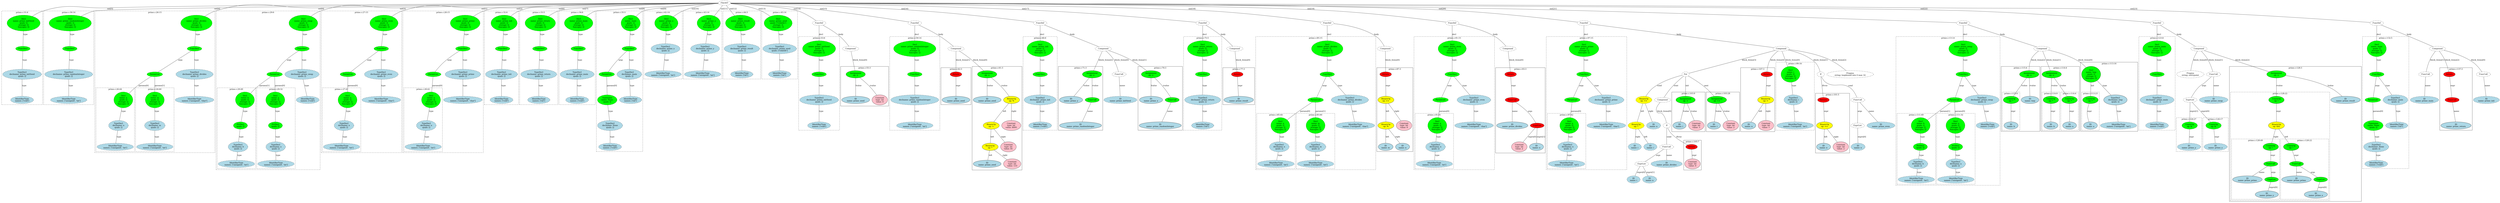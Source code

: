 strict graph "" {
	graph [bb="0,0,15077,1492.7"];
	node [label="\N"];
	subgraph cluster46 {
		graph [bb="2614,722.98,2856,1415.7",
			label="prime.c:31:6",
			lheight=0.21,
			lp="2735,1404.2",
			lwidth=0.97,
			style=dashed
		];
		49	[fillcolor=lightblue,
			height=0.74639,
			label="IdentifierType
names: ['void']",
			pos="2735,757.85",
			style="filled,dashed",
			width=1.9053];
		48	[fillcolor=lightblue,
			height=1.041,
			label="TypeDecl
declname: prime_initSeed
quals: []",
			pos="2735,947.23",
			style="filled,dashed",
			width=3.1427];
		48 -- 49	[label=type,
			lp="2747,863.04",
			pos="2735,909.66 2735,872.91 2735,817.21 2735,784.79"];
		47	[fillcolor=green,
			height=0.5,
			label=FuncDecl,
			pos="2741,1136.6",
			style="filled,dashed",
			width=1.2457];
		47 -- 48	[label=type,
			lp="2751,1052.4",
			pos="2740.4,1118.3 2739.5,1088.1 2737.5,1025.3 2736.2,985"];
		46	[fillcolor=green,
			height=1.6303,
			label="Decl
name: prime_initSeed
quals: []
storage: []
funcspec: []",
			pos="2743,1326",
			style="filled,dashed",
			width=2.6909];
		46 -- 47	[label=type,
			lp="2755,1241.8",
			pos="2742.4,1267.2 2742,1228.5 2741.5,1180.2 2741.2,1154.9"];
	}
	subgraph cluster240 {
		graph [bb="12620,525.6,12864,1005.1",
			label="prime.c:115:4",
			lheight=0.21,
			lp="12742,993.6",
			lwidth=1.07
		];
		subgraph cluster241 {
			graph [bb="12628,533.6,12738,815.72",
				label="prime.c:115:4",
				lheight=0.21,
				lp="12683,804.22",
				lwidth=1.07,
				style=dashed
			];
			242	[fillcolor=lightblue,
				height=0.74639,
				label="ID
name: b",
				pos="12683,568.47",
				style=filled,
				width=1.1982];
			241	[fillcolor=green,
				height=0.74639,
				label="UnaryOp
op: *",
				pos="12683,757.85",
				style=filled,
				width=1.316];
			241 -- 242	[label=expr,
				lp="12696,673.66",
				pos="12683,730.8 12683,695.1 12683,631.35 12683,595.6"];
		}
		240	[fillcolor=green,
			height=0.74639,
			label="Assignment
op: =",
			pos="12686,947.23",
			style=filled,
			width=1.6106];
		240 -- 241	[label=lvalue,
			lp="12702,863.04",
			pos="12686,920.18 12685,884.48 12684,820.73 12683,784.98"];
		243	[fillcolor=lightblue,
			height=0.74639,
			label="ID
name: tmp",
			pos="12802,757.85",
			style=filled,
			width=1.4928];
		240 -- 243	[label=rvalue,
			lp="12758,863.04",
			pos="12702,920.96 12724,885 12764,819.46 12787,783.72"];
	}
	subgraph cluster42 {
		graph [bb="2312,722.98,2606,1415.7",
			label="prime.c:30:14",
			lheight=0.21,
			lp="2459,1404.2",
			lwidth=1.07,
			style=dashed
		];
		45	[fillcolor=lightblue,
			height=0.74639,
			label="IdentifierType
names: ['unsigned', 'int']",
			pos="2459,757.85",
			style="filled,dashed",
			width=2.907];
		44	[fillcolor=lightblue,
			height=1.041,
			label="TypeDecl
declname: prime_randomInteger
quals: []",
			pos="2459,947.23",
			style="filled,dashed",
			width=3.8498];
		44 -- 45	[label=type,
			lp="2471,863.04",
			pos="2459,909.66 2459,872.91 2459,817.21 2459,784.79"];
		43	[fillcolor=green,
			height=0.5,
			label=FuncDecl,
			pos="2465,1136.6",
			style="filled,dashed",
			width=1.2457];
		43 -- 44	[label=type,
			lp="2475,1052.4",
			pos="2464.4,1118.3 2463.5,1088.1 2461.5,1025.3 2460.2,985"];
		42	[fillcolor=green,
			height=1.6303,
			label="Decl
name: prime_randomInteger
quals: []
storage: []
funcspec: []",
			pos="2474,1326",
			style="filled,dashed",
			width=3.398];
		42 -- 43	[label=type,
			lp="2483,1241.8",
			pos="2471.2,1267.2 2469.4,1228.5 2467,1180.2 2465.8,1154.9"];
	}
	subgraph cluster258 {
		graph [bb="13430,8,14240,1005.1",
			label="prime.c:128:3",
			lheight=0.21,
			lp="13835,993.6",
			lwidth=1.07
		];
		subgraph cluster260 {
			graph [bb="13438,16,14050,815.72",
				label="prime.c:128:22",
				lheight=0.21,
				lp="13744,804.22",
				lwidth=1.17,
				style=dashed
			];
			subgraph cluster267 {
				graph [bb="13748,24,14042,468.78",
					label="prime.c:128:49",
					lheight=0.21,
					lp="13895,457.28",
					lwidth=1.17,
					style=dashed
				];
				269	[fillcolor=lightblue,
					height=0.74639,
					label="ID
name: prime_prime",
					pos="13844,169.61",
					style=filled,
					width=2.4552];
				268	[fillcolor=green,
					height=0.5,
					label=FuncCall,
					pos="13844,284.96",
					style=filled,
					width=1.1916];
				268 -- 269	[label=name,
					lp="13860,221.98",
					pos="13844,266.74 13844,248.16 13844,218.35 13844,196.85"];
				270	[fillcolor=green,
					height=0.5,
					label=ExprList,
					pos="13992,169.61",
					style=filled,
					width=1.1555];
				268 -- 270	[label=args,
					lp="13944,221.98",
					pos="13864,268.91 13892,247.23 13944,207.44 13972,185.72"];
				271	[fillcolor=lightblue,
					height=0.74639,
					label="ID
name: prime_y",
					pos="13963,58.87",
					style=filled,
					width=1.9642];
				270 -- 271	[label="exprs[0]",
					lp="14002,111.24",
					pos="13987,151.62 13983,133.94 13975,106.04 13970,85.64"];
				267	[fillcolor=green,
					height=0.74639,
					label="UnaryOp
op: !",
					pos="13823,410.91",
					style=filled,
					width=1.316];
				267 -- 268	[label=expr,
					lp="13848,347.93",
					pos="13827,383.93 13832,359.65 13838,324.09 13841,303.16"];
			}
			subgraph cluster262 {
				graph [bb="13446,24,13740,468.78",
					label="prime.c:128:22",
					lheight=0.21,
					lp="13593,457.28",
					lwidth=1.17,
					style=dashed
				];
				264	[fillcolor=lightblue,
					height=0.74639,
					label="ID
name: prime_prime",
					pos="13542,169.61",
					style=filled,
					width=2.4552];
				263	[fillcolor=green,
					height=0.5,
					label=FuncCall,
					pos="13685,284.96",
					style=filled,
					width=1.1916];
				263 -- 264	[label=name,
					lp="13630,221.98",
					pos="13666,268.67 13642,249.76 13601,217.32 13573,194.96"];
				265	[fillcolor=green,
					height=0.5,
					label=ExprList,
					pos="13690,169.61",
					style=filled,
					width=1.1555];
				263 -- 265	[label=args,
					lp="13700,221.98",
					pos="13686,266.74 13687,245.31 13688,208.95 13689,187.62"];
				266	[fillcolor=lightblue,
					height=0.74639,
					label="ID
name: prime_x",
					pos="13661,58.87",
					style=filled,
					width=1.9642];
				265 -- 266	[label="exprs[0]",
					lp="13700,111.24",
					pos="13685,151.62 13681,133.94 13673,106.04 13668,85.64"];
				262	[fillcolor=green,
					height=0.74639,
					label="UnaryOp
op: !",
					pos="13685,410.91",
					style=filled,
					width=1.316];
				262 -- 263	[label=expr,
					lp="13698,347.93",
					pos="13685,383.93 13685,359.65 13685,324.09 13685,303.16"];
			}
			261	[fillcolor=yellow,
				height=0.74639,
				label="BinaryOp
op: &&",
				pos="13735,568.47",
				style=filled,
				width=1.3749];
			261 -- 262	[label=left,
				lp="13720,484.28",
				pos="13727,541.78 13717,512.87 13702,466.2 13693,437.38"];
			261 -- 267	[label=right,
				lp="13798,484.28",
				pos="13749,542.48 13766,513.45 13792,465.84 13809,436.84"];
			260	[fillcolor=green,
				height=0.74639,
				label="UnaryOp
op: !",
				pos="13735,757.85",
				style=filled,
				width=1.316];
			260 -- 261	[label=expr,
				lp="13748,673.66",
				pos="13735,730.8 13735,695.1 13735,631.35 13735,595.6"];
		}
		259	[fillcolor=lightblue,
			height=0.74639,
			label="ID
name: prime_result",
			pos="14145,757.85",
			style=filled,
			width=2.4159];
		258	[fillcolor=green,
			height=0.74639,
			label="Assignment
op: =",
			pos="13735,947.23",
			style=filled,
			width=1.6106];
		258 -- 260	[label=rvalue,
			lp="13752,863.04",
			pos="13735,920.18 13735,884.48 13735,820.73 13735,784.98"];
		258 -- 259	[label=lvalue,
			lp="14056,863.04",
			pos="13789,937.51 13855,925.13 13969,898.12 14054,847.54 14082,830.97 14108,804.19 14125,784.38"];
	}
	subgraph cluster2 {
		graph [bb="8,368.04,714,1415.7",
			label="prime.c:26:15",
			lheight=0.21,
			lp="361,1404.2",
			lwidth=1.07,
			style=dashed
		];
		subgraph cluster5 {
			graph [bb="16,376.04,242,847.54",
				label="prime.c:26:44",
				lheight=0.21,
				lp="129,836.04",
				lwidth=1.07,
				style=dashed
			];
			7	[fillcolor=lightblue,
				height=0.74639,
				label="IdentifierType
names: ['unsigned', 'int']",
				pos="129,410.91",
				style="filled,dashed",
				width=2.907];
			6	[fillcolor=lightblue,
				height=1.041,
				label="TypeDecl
declname: n
quals: []",
				pos="147,568.47",
				style="filled,dashed",
				width=1.6303];
			6 -- 7	[label=type,
				lp="150,484.28",
				pos="142.78,531 139.48,502.44 134.96,463.42 132.01,437.95"];
			5	[fillcolor=green,
				height=1.6303,
				label="Decl
name: n
quals: []
storage: []
funcspec: []",
				pos="174,757.85",
				style="filled,dashed",
				width=1.591];
			5 -- 6	[label=type,
				lp="175,673.66",
				pos="165.75,699.61 161.36,669.15 156.1,632.61 152.26,606.01"];
		}
		subgraph cluster8 {
			graph [bb="250,376.04,476,847.54",
				label="prime.c:26:60",
				lheight=0.21,
				lp="363,836.04",
				lwidth=1.07,
				style=dashed
			];
			10	[fillcolor=lightblue,
				height=0.74639,
				label="IdentifierType
names: ['unsigned', 'int']",
				pos="363,410.91",
				style="filled,dashed",
				width=2.907];
			9	[fillcolor=lightblue,
				height=1.041,
				label="TypeDecl
declname: m
quals: []",
				pos="363,568.47",
				style="filled,dashed",
				width=1.7285];
			9 -- 10	[label=type,
				lp="375,484.28",
				pos="363,530.6 363,502.03 363,463.17 363,437.81"];
			8	[fillcolor=green,
				height=1.6303,
				label="Decl
name: m
quals: []
storage: []
funcspec: []",
				pos="363,757.85",
				style="filled,dashed",
				width=1.591];
			8 -- 9	[label=type,
				lp="375,673.66",
				pos="363,699.1 363,668.78 363,632.53 363,606.09"];
		}
		4	[fillcolor=green,
			height=0.5,
			label=ParamList,
			pos="363,947.23",
			style="filled,dashed",
			width=1.3179];
		4 -- 5	[label="params[0]",
			lp="296,863.04",
			pos="342.55,930.89 318.37,912.34 277.46,879.59 246,847.54 233.08,834.38 220.05,819.07 208.69,804.92"];
		4 -- 8	[label="params[1]",
			lp="391,863.04",
			pos="363,928.94 363,903.66 363,855.42 363,816.76"];
		3	[fillcolor=green,
			height=0.5,
			label=FuncDecl,
			pos="595,1136.6",
			style="filled,dashed",
			width=1.2457];
		3 -- 4	[label=args,
			lp="511.5,1052.4",
			pos="576.01,1120.3 532.51,1085.1 426,999.12 382.25,963.78"];
		11	[fillcolor=lightblue,
			height=1.041,
			label="TypeDecl
declname: prime_divides
quals: []",
			pos="595,947.23",
			style="filled,dashed",
			width=3.0445];
		3 -- 11	[label=type,
			lp="607,1052.4",
			pos="595,1118.3 595,1088.1 595,1025.3 595,985"];
		12	[fillcolor=lightblue,
			height=0.74639,
			label="IdentifierType
names: ['unsigned', 'char']",
			pos="595,757.85",
			style="filled,dashed",
			width=3.0838];
		11 -- 12	[label=type,
			lp="607,863.04",
			pos="595,909.66 595,872.91 595,817.21 595,784.79"];
		2	[fillcolor=green,
			height=1.6303,
			label="Decl
name: prime_divides
quals: []
storage: []
funcspec: []",
			pos="604,1326",
			style="filled,dashed",
			width=2.5927];
		2 -- 3	[label=type,
			lp="613,1241.8",
			pos="601.23,1267.2 599.37,1228.5 597.04,1180.2 595.83,1154.9"];
	}
	subgraph cluster216 {
		graph [bb="11386,126.74,12008,1226.3",
			label="prime.c:111:6",
			lheight=0.21,
			lp="11697,1214.8",
			lwidth=1.07,
			style=dashed
		];
		subgraph cluster223 {
			graph [bb="11628,134.74,11854,658.16",
				label="prime.c:111:49",
				lheight=0.21,
				lp="11741,646.66",
				lwidth=1.17,
				style=dashed
			];
			226	[fillcolor=lightblue,
				height=0.74639,
				label="IdentifierType
names: ['unsigned', 'int']",
				pos="11741,169.61",
				style="filled,dashed",
				width=2.907];
			225	[fillcolor=lightblue,
				height=1.041,
				label="TypeDecl
declname: b
quals: []",
				pos="11740,284.96",
				style="filled,dashed",
				width=1.6303];
			225 -- 226	[label=type,
				lp="11753,221.98",
				pos="11740,247.47 11740,230.9 11741,211.69 11741,196.61"];
			224	[fillcolor=green,
				height=0.74639,
				label="PtrDecl
quals: []",
				pos="11739,410.91",
				style="filled,dashed",
				width=1.2178];
			224 -- 225	[label=type,
				lp="11752,347.93",
				pos="11739,383.93 11739,366.18 11740,342.4 11740,322.72"];
			223	[fillcolor=green,
				height=1.6303,
				label="Decl
name: b
quals: []
storage: []
funcspec: []",
				pos="11738,568.47",
				style="filled,dashed",
				width=1.591];
			223 -- 224	[label=type,
				lp="11751,484.28",
				pos="11738,509.55 11739,485.01 11739,457.66 11739,438.16"];
		}
		subgraph cluster219 {
			graph [bb="11394,134.74,11620,658.16",
				label="prime.c:111:32",
				lheight=0.21,
				lp="11507,646.66",
				lwidth=1.17,
				style=dashed
			];
			222	[fillcolor=lightblue,
				height=0.74639,
				label="IdentifierType
names: ['unsigned', 'int']",
				pos="11507,169.61",
				style="filled,dashed",
				width=2.907];
			221	[fillcolor=lightblue,
				height=1.041,
				label="TypeDecl
declname: a
quals: []",
				pos="11516,284.96",
				style="filled,dashed",
				width=1.6303];
			221 -- 222	[label=type,
				lp="11524,221.98",
				pos="11513,247.47 11512,230.9 11510,211.69 11509,196.61"];
			220	[fillcolor=green,
				height=0.74639,
				label="PtrDecl
quals: []",
				pos="11529,410.91",
				style="filled,dashed",
				width=1.2178];
			220 -- 221	[label=type,
				lp="11536,347.93",
				pos="11526,383.93 11524,366.18 11522,342.4 11520,322.72"];
			219	[fillcolor=green,
				height=1.6303,
				label="Decl
name: a
quals: []
storage: []
funcspec: []",
				pos="11554,568.47",
				style="filled,dashed",
				width=1.591];
			219 -- 220	[label=type,
				lp="11554,484.28",
				pos="11545,510.43 11541,485.63 11536,457.79 11533,438.05"];
		}
		218	[fillcolor=green,
			height=0.5,
			label=ParamList,
			pos="11732,757.85",
			style="filled,dashed",
			width=1.3179];
		218 -- 219	[label="params[0]",
			lp="11675,673.66",
			pos="11713,741.29 11691,722.53 11653,689.59 11624,658.16 11612,644.95 11599,629.78 11588,615.76"];
		218 -- 223	[label="params[1]",
			lp="11763,673.66",
			pos="11733,739.56 11733,714.28 11735,666.05 11736,627.38"];
		217	[fillcolor=green,
			height=0.5,
			label=FuncDecl,
			pos="11845,947.23",
			style="filled,dashed",
			width=1.2457];
		217 -- 218	[label=args,
			lp="11810,863.04",
			pos="11835,929.6 11814,894.13 11764,811.38 11742,775.71"];
		227	[fillcolor=lightblue,
			height=1.041,
			label="TypeDecl
declname: prime_swap
quals: []",
			pos="11899,757.85",
			style="filled,dashed",
			width=2.8088];
		217 -- 227	[label=type,
			lp="11883,863.04",
			pos="11850,929.27 11859,899.18 11877,835.83 11888,795.41"];
		228	[fillcolor=lightblue,
			height=0.74639,
			label="IdentifierType
names: ['void']",
			pos="11931,568.47",
			style="filled,dashed",
			width=1.9053];
		227 -- 228	[label=type,
			lp="11927,673.66",
			pos="11905,720.28 11912,683.53 11921,627.83 11927,595.41"];
		216	[fillcolor=green,
			height=1.6303,
			label="Decl
name: prime_swap
quals: []
storage: []
funcspec: []",
			pos="11845,1136.6",
			style="filled,dashed",
			width=2.3767];
		216 -- 217	[label=type,
			lp="11857,1052.4",
			pos="11845,1077.9 11845,1039.1 11845,990.79 11845,965.49"];
	}
	subgraph cluster235 {
		graph [bb="12368,525.6,12612,1005.1",
			label="prime.c:114:4",
			lheight=0.21,
			lp="12490,993.6",
			lwidth=1.07
		];
		subgraph cluster238 {
			graph [bb="12494,533.6,12604,815.72",
				label="prime.c:114:9",
				lheight=0.21,
				lp="12549,804.22",
				lwidth=1.07,
				style=dashed
			];
			239	[fillcolor=lightblue,
				height=0.74639,
				label="ID
name: b",
				pos="12549,568.47",
				style=filled,
				width=1.1982];
			238	[fillcolor=green,
				height=0.74639,
				label="UnaryOp
op: *",
				pos="12549,757.85",
				style=filled,
				width=1.316];
			238 -- 239	[label=expr,
				lp="12562,673.66",
				pos="12549,730.8 12549,695.1 12549,631.35 12549,595.6"];
		}
		subgraph cluster236 {
			graph [bb="12376,533.6,12486,815.72",
				label="prime.c:114:4",
				lheight=0.21,
				lp="12431,804.22",
				lwidth=1.07,
				style=dashed
			];
			237	[fillcolor=lightblue,
				height=0.74639,
				label="ID
name: a",
				pos="12431,568.47",
				style=filled,
				width=1.1785];
			236	[fillcolor=green,
				height=0.74639,
				label="UnaryOp
op: *",
				pos="12431,757.85",
				style=filled,
				width=1.316];
			236 -- 237	[label=expr,
				lp="12444,673.66",
				pos="12431,730.8 12431,695.1 12431,631.35 12431,595.6"];
		}
		235	[fillcolor=green,
			height=0.74639,
			label="Assignment
op: =",
			pos="12434,947.23",
			style=filled,
			width=1.6106];
		235 -- 236	[label=lvalue,
			lp="12450,863.04",
			pos="12434,920.18 12433,884.48 12432,820.73 12431,784.98"];
		235 -- 238	[label=rvalue,
			lp="12506,863.04",
			pos="12450,920.96 12472,884.9 12512,819.1 12534,783.42"];
	}
	subgraph cluster29 {
		graph [bb="1682,242.09,2304,1415.7",
			label="prime.c:29:6",
			lheight=0.21,
			lp="1993,1404.2",
			lwidth=0.97,
			style=dashed
		];
		subgraph cluster36 {
			graph [bb="1924,250.09,2150,847.54",
				label="prime.c:29:49",
				lheight=0.21,
				lp="2037,836.04",
				lwidth=1.07,
				style=dashed
			];
			39	[fillcolor=lightblue,
				height=0.74639,
				label="IdentifierType
names: ['unsigned', 'int']",
				pos="2037,284.96",
				style="filled,dashed",
				width=2.907];
			38	[fillcolor=lightblue,
				height=1.041,
				label="TypeDecl
declname: b
quals: []",
				pos="2035,410.91",
				style="filled,dashed",
				width=1.6303];
			38 -- 39	[label=type,
				lp="2049,347.93",
				pos="2035.6,373.39 2035.9,353.68 2036.3,329.81 2036.6,312"];
			37	[fillcolor=green,
				height=0.74639,
				label="PtrDecl
quals: []",
				pos="2033,568.47",
				style="filled,dashed",
				width=1.2178];
			37 -- 38	[label=type,
				lp="2047,484.28",
				pos="2033.3,541.43 2033.7,516 2034.2,477.07 2034.5,448.53"];
			36	[fillcolor=green,
				height=1.6303,
				label="Decl
name: b
quals: []
storage: []
funcspec: []",
				pos="2032,757.85",
				style="filled,dashed",
				width=1.591];
			36 -- 37	[label=type,
				lp="2045,673.66",
				pos="2032.3,699.1 2032.5,664.48 2032.7,622.13 2032.9,595.47"];
		}
		subgraph cluster32 {
			graph [bb="1690,250.09,1916,847.54",
				label="prime.c:29:32",
				lheight=0.21,
				lp="1803,836.04",
				lwidth=1.07,
				style=dashed
			];
			35	[fillcolor=lightblue,
				height=0.74639,
				label="IdentifierType
names: ['unsigned', 'int']",
				pos="1803,284.96",
				style="filled,dashed",
				width=2.907];
			34	[fillcolor=lightblue,
				height=1.041,
				label="TypeDecl
declname: a
quals: []",
				pos="1812,410.91",
				style="filled,dashed",
				width=1.6303];
			34 -- 35	[label=type,
				lp="1821,347.93",
				pos="1809.3,373.39 1807.9,353.68 1806.2,329.81 1804.9,312"];
			33	[fillcolor=green,
				height=0.74639,
				label="PtrDecl
quals: []",
				pos="1825,568.47",
				style="filled,dashed",
				width=1.2178];
			33 -- 34	[label=type,
				lp="1831,484.28",
				pos="1822.8,541.43 1820.7,516 1817.4,477.07 1815.1,448.53"];
			32	[fillcolor=green,
				height=1.6303,
				label="Decl
name: a
quals: []
storage: []
funcspec: []",
				pos="1850,757.85",
				style="filled,dashed",
				width=1.591];
			32 -- 33	[label=type,
				lp="1852,673.66",
				pos="1842.4,699.61 1837.7,664.96 1832.1,622.42 1828.5,595.62"];
		}
		31	[fillcolor=green,
			height=0.5,
			label=ParamList,
			pos="2028,947.23",
			style="filled,dashed",
			width=1.3179];
		31 -- 32	[label="params[0]",
			lp="1971,863.04",
			pos="2009.2,930.67 1986.9,911.91 1949.2,878.97 1920,847.54 1907.7,834.33 1895.2,819.16 1884.2,805.14"];
		31 -- 36	[label="params[1]",
			lp="2058,863.04",
			pos="2028.4,928.94 2028.9,903.66 2029.9,855.42 2030.8,816.76"];
		30	[fillcolor=green,
			height=0.5,
			label=FuncDecl,
			pos="2195,1136.6",
			style="filled,dashed",
			width=1.2457];
		30 -- 31	[label=args,
			lp="2116.5,1052.4",
			pos="2174.8,1120.3 2151.6,1102 2112.9,1069.7 2085,1036.9 2065.4,1013.9 2047.4,983.73 2037.1,965.17"];
		40	[fillcolor=lightblue,
			height=1.041,
			label="TypeDecl
declname: prime_swap
quals: []",
			pos="2195,947.23",
			style="filled,dashed",
			width=2.8088];
		30 -- 40	[label=type,
			lp="2207,1052.4",
			pos="2195,1118.3 2195,1088.1 2195,1025.3 2195,985"];
		41	[fillcolor=lightblue,
			height=0.74639,
			label="IdentifierType
names: ['void']",
			pos="2227,757.85",
			style="filled,dashed",
			width=1.9053];
		40 -- 41	[label=type,
			lp="2223,863.04",
			pos="2201.2,909.66 2207.5,872.91 2217,817.21 2222.6,784.79"];
		29	[fillcolor=green,
			height=1.6303,
			label="Decl
name: prime_swap
quals: []
storage: []
funcspec: []",
			pos="2203,1326",
			style="filled,dashed",
			width=2.3767];
		29 -- 30	[label=type,
			lp="2212,1241.8",
			pos="2200.5,1267.2 2198.9,1228.5 2196.8,1180.2 2195.7,1154.9"];
	}
	subgraph cluster211 {
		graph [bb="10434,522.99,10646,996.23",
			label="prime.c:107:3",
			lheight=0.21,
			lp="10540,984.73",
			lwidth=1.07
		];
		213	[fillcolor=lightblue,
			height=0.74639,
			label="ID
name: n",
			pos="10485,568.47",
			style=filled,
			width=1.1982];
		212	[fillcolor=yellow,
			height=0.74639,
			label="BinaryOp
op: >",
			pos="10589,757.85",
			style=filled,
			width=1.3749];
		212 -- 213	[label=left,
			lp="10556,673.66",
			pos="10575,731.97 10555,696.03 10519,629.99 10499,594.16"];
		214	[fillcolor=pink,
			height=1.041,
			label="Constant
type: int
value: 1",
			pos="10592,568.47",
			style=filled,
			width=1.2767];
		212 -- 214	[label=right,
			lp="10604,673.66",
			pos="10589,730.8 10590,698.42 10591,642.96 10591,606.25"];
		211	[fillcolor=red,
			height=0.5,
			label=Return,
			pos="10599,947.23",
			style=filled,
			width=0.95686];
		211 -- 212	[label=expr,
			lp="10608,863.04",
			pos="10598,928.94 10596,895.96 10592,823.9 10590,785"];
	}
	subgraph cluster286 {
		graph [bb="14721,533.6,14913,996.23",
			label="prime.c:137:3",
			lheight=0.21,
			lp="14817,984.73",
			lwidth=1.07
		];
		288	[fillcolor=lightblue,
			height=0.74639,
			label="ID
name: prime_return",
			pos="14817,568.47",
			style=filled,
			width=2.4552];
		287	[fillcolor=red,
			height=0.5,
			label=FuncCall,
			pos="14795,757.85",
			style=filled,
			width=1.1916];
		287 -- 288	[label=name,
			lp="14820,673.66",
			pos="14797,739.56 14801,706.58 14809,634.52 14814,595.62"];
		286	[fillcolor=red,
			height=0.5,
			label=Return,
			pos="14779,947.23",
			style=filled,
			width=0.95686];
		286 -- 287	[label=expr,
			lp="14798,863.04",
			pos="14780,928.94 14784,893.24 14790,811.76 14794,776.1"];
	}
	subgraph cluster256 {
		graph [bb="13264,376.04,13422,626.34",
			label="prime.c:126:27",
			lheight=0.21,
			lp="13343,614.84",
			lwidth=1.17,
			style=dashed
		];
		257	[fillcolor=lightblue,
			height=0.74639,
			label="ID
name: prime_y",
			pos="13343,410.91",
			style="filled,dashed",
			width=1.9642];
		256	[fillcolor=green,
			height=0.74639,
			label="UnaryOp
op: &",
			pos="13331,568.47",
			style="filled,dashed",
			width=1.316];
		256 -- 257	[label=expr,
			lp="13350,484.28",
			pos="13333,541.43 13335,512.63 13339,466.5 13341,437.77"];
	}
	subgraph cluster245 {
		graph [bb="12872,533.6,13090,1226.3",
			label="prime.c:123:6",
			lheight=0.21,
			lp="12981,1214.8",
			lwidth=1.07,
			style=dashed
		];
		248	[fillcolor=lightblue,
			height=0.74639,
			label="IdentifierType
names: ['void']",
			pos="12981,568.47",
			style="filled,dashed",
			width=1.9053];
		247	[fillcolor=lightblue,
			height=1.041,
			label="TypeDecl
declname: prime_main
quals: []",
			pos="12981,757.85",
			style="filled,dashed",
			width=2.8088];
		247 -- 248	[label=type,
			lp="12993,673.66",
			pos="12981,720.28 12981,683.53 12981,627.83 12981,595.41"];
		246	[fillcolor=green,
			height=0.5,
			label=FuncDecl,
			pos="12981,947.23",
			style="filled,dashed",
			width=1.2457];
		246 -- 247	[label=type,
			lp="12993,863.04",
			pos="12981,928.94 12981,898.77 12981,835.89 12981,795.62"];
		245	[fillcolor=green,
			height=1.6303,
			label="Decl
name: prime_main
quals: []
storage: []
funcspec: []",
			pos="12981,1136.6",
			style="filled,dashed",
			width=2.3767];
		245 -- 246	[label=type,
			lp="12993,1052.4",
			pos="12981,1077.9 12981,1039.1 12981,990.79 12981,965.49"];
	}
	subgraph cluster230 {
		graph [bb="12016,525.6,12360,1036.9",
			label="prime.c:113:16",
			lheight=0.21,
			lp="12188,1025.4",
			lwidth=1.17
		];
		subgraph cluster233 {
			graph [bb="12024,533.6,12134,815.72",
				label="prime.c:113:23",
				lheight=0.21,
				lp="12079,804.22",
				lwidth=1.17,
				style=dashed
			];
			234	[fillcolor=lightblue,
				height=0.74639,
				label="ID
name: a",
				pos="12079,568.47",
				style=filled,
				width=1.1785];
			233	[fillcolor=green,
				height=0.74639,
				label="UnaryOp
op: *",
				pos="12079,757.85",
				style=filled,
				width=1.316];
			233 -- 234	[label=expr,
				lp="12076,673.66",
				pos="12073,731.11 12069,716.56 12066,697.96 12064,681.16 12061,651.56 12067,617.74 12072,595.14"];
		}
		232	[fillcolor=lightblue,
			height=0.74639,
			label="IdentifierType
names: ['unsigned', 'int']",
			pos="12247,568.47",
			style="filled,dashed",
			width=2.907];
		231	[fillcolor=lightblue,
			height=1.041,
			label="TypeDecl
declname: tmp
quals: []",
			pos="12247,757.85",
			style=filled,
			width=1.9249];
		231 -- 232	[label=type,
			lp="12259,673.66",
			pos="12247,720.28 12247,683.53 12247,627.83 12247,595.41"];
		230	[fillcolor=green,
			height=1.6303,
			label="Decl
name: tmp
quals: []
storage: []
funcspec: []",
			pos="12247,947.23",
			style=filled,
			width=1.591];
		230 -- 233	[label=init,
			lp="12160,863.04",
			pos="12200,912.98 12177,895.23 12150,872.01 12130,847.54 12114,828.05 12100,802.66 12091,784.04"];
		230 -- 231	[label=type,
			lp="12259,863.04",
			pos="12247,888.48 12247,858.16 12247,821.91 12247,795.47"];
	}
	subgraph cluster273 {
		graph [bb="14248,250.09,14532,1226.3",
			label="prime.c:132:5",
			lheight=0.21,
			lp="14390,1214.8",
			lwidth=1.07,
			style=dashed
		];
		278	[fillcolor=lightblue,
			height=0.74639,
			label="IdentifierType
names: ['void']",
			pos="14331,284.96",
			style="filled,dashed",
			width=1.9053];
		277	[fillcolor=lightblue,
			height=1.041,
			label="TypeDecl
declname: None
quals: []",
			pos="14331,410.91",
			style="filled,dashed",
			width=2.082];
		277 -- 278	[label=type,
			lp="14343,347.93",
			pos="14331,373.39 14331,353.68 14331,329.81 14331,312"];
		276	[fillcolor=green,
			height=1.041,
			label="Typename
name: None
quals: []",
			pos="14315,568.47",
			style="filled,dashed",
			width=1.6303];
		276 -- 277	[label=type,
			lp="14336,484.28",
			pos="14319,531 14321,506.12 14325,473.31 14327,448.42"];
		275	[fillcolor=green,
			height=0.5,
			label=ParamList,
			pos="14311,757.85",
			style="filled,dashed",
			width=1.3179];
		275 -- 276	[label="params[0]",
			lp="14341,673.66",
			pos="14311,739.56 14312,709.39 14313,646.51 14314,606.24"];
		274	[fillcolor=green,
			height=0.5,
			label=FuncDecl,
			pos="14359,947.23",
			style="filled,dashed",
			width=1.2457];
		274 -- 275	[label=args,
			lp="14352,863.04",
			pos="14355,929.27 14346,893.69 14325,811.57 14315,775.91"];
		279	[fillcolor=lightblue,
			height=1.041,
			label="TypeDecl
declname: main
quals: []",
			pos="14450,757.85",
			style="filled,dashed",
			width=2.0428];
		274 -- 279	[label=type,
			lp="14414,863.04",
			pos="14367,929.27 14382,898.91 14413,834.69 14433,794.33"];
		280	[fillcolor=lightblue,
			height=0.74639,
			label="IdentifierType
names: ['int']",
			pos="14458,568.47",
			style="filled,dashed",
			width=1.8463];
		279 -- 280	[label=type,
			lp="14466,673.66",
			pos="14452,720.28 14453,683.53 14456,627.83 14457,595.41"];
		273	[fillcolor=green,
			height=1.6303,
			label="Decl
name: main
quals: []
storage: []
funcspec: []",
			pos="14359,1136.6",
			style="filled,dashed",
			width=1.6106];
		273 -- 274	[label=type,
			lp="14371,1052.4",
			pos="14359,1077.9 14359,1039.1 14359,990.79 14359,965.49"];
	}
	subgraph cluster254 {
		graph [bb="13098,376.04,13256,626.34",
			label="prime.c:126:17",
			lheight=0.21,
			lp="13177,614.84",
			lwidth=1.17,
			style=dashed
		];
		255	[fillcolor=lightblue,
			height=0.74639,
			label="ID
name: prime_x",
			pos="13177,410.91",
			style="filled,dashed",
			width=1.9642];
		254	[fillcolor=green,
			height=0.74639,
			label="UnaryOp
op: &",
			pos="13182,568.47",
			style="filled,dashed",
			width=1.316];
		254 -- 255	[label=expr,
			lp="13192,484.28",
			pos="13181,541.43 13180,512.72 13179,466.78 13178,438.03"];
	}
	subgraph cluster13 {
		graph [bb="722,368.04,1194,1415.7",
			label="prime.c:27:15",
			lheight=0.21,
			lp="958,1404.2",
			lwidth=1.07,
			style=dashed
		];
		subgraph cluster16 {
			graph [bb="730,376.04,956,847.54",
				label="prime.c:27:41",
				lheight=0.21,
				lp="843,836.04",
				lwidth=1.07,
				style=dashed
			];
			18	[fillcolor=lightblue,
				height=0.74639,
				label="IdentifierType
names: ['unsigned', 'int']",
				pos="843,410.91",
				style="filled,dashed",
				width=2.907];
			17	[fillcolor=lightblue,
				height=1.041,
				label="TypeDecl
declname: n
quals: []",
				pos="878,568.47",
				style="filled,dashed",
				width=1.6303];
			17 -- 18	[label=type,
				lp="873,484.28",
				pos="869.79,531 863.37,502.44 854.59,463.42 848.86,437.95"];
			16	[fillcolor=green,
				height=1.6303,
				label="Decl
name: n
quals: []
storage: []
funcspec: []",
				pos="889,757.85",
				style="filled,dashed",
				width=1.591];
			16 -- 17	[label=type,
				lp="897,673.66",
				pos="885.61,699.1 883.83,668.78 881.7,632.53 880.15,606.09"];
		}
		15	[fillcolor=green,
			height=0.5,
			label=ParamList,
			pos="900,947.23",
			style="filled,dashed",
			width=1.3179];
		15 -- 16	[label="params[0]",
			lp="924,863.04",
			pos="898.98,928.94 897.5,903.66 894.67,855.42 892.4,816.76"];
		14	[fillcolor=green,
			height=0.5,
			label=FuncDecl,
			pos="1075,1136.6",
			style="filled,dashed",
			width=1.2457];
		14 -- 15	[label=args,
			lp="997.5,1052.4",
			pos="1055.8,1120.2 1033.2,1101.6 995.01,1068.9 966,1036.9 944.71,1013.5 923.44,983.41 911.02,965"];
		19	[fillcolor=lightblue,
			height=1.041,
			label="TypeDecl
declname: prime_even
quals: []",
			pos="1075,947.23",
			style="filled,dashed",
			width=2.7695];
		14 -- 19	[label=type,
			lp="1087,1052.4",
			pos="1075,1118.3 1075,1088.1 1075,1025.3 1075,985"];
		20	[fillcolor=lightblue,
			height=0.74639,
			label="IdentifierType
names: ['unsigned', 'char']",
			pos="1075,757.85",
			style="filled,dashed",
			width=3.0838];
		19 -- 20	[label=type,
			lp="1087,863.04",
			pos="1075,909.66 1075,872.91 1075,817.21 1075,784.79"];
		13	[fillcolor=green,
			height=1.6303,
			label="Decl
name: prime_even
quals: []
storage: []
funcspec: []",
			pos="1089,1326",
			style="filled,dashed",
			width=2.3374];
		13 -- 14	[label=type,
			lp="1096,1241.8",
			pos="1084.7,1267.2 1081.8,1228.5 1078.2,1180.2 1076.3,1154.9"];
	}
	subgraph cluster21 {
		graph [bb="1202,368.04,1674,1415.7",
			label="prime.c:28:15",
			lheight=0.21,
			lp="1438,1404.2",
			lwidth=1.07,
			style=dashed
		];
		subgraph cluster24 {
			graph [bb="1210,376.04,1436,847.54",
				label="prime.c:28:42",
				lheight=0.21,
				lp="1323,836.04",
				lwidth=1.07,
				style=dashed
			];
			26	[fillcolor=lightblue,
				height=0.74639,
				label="IdentifierType
names: ['unsigned', 'int']",
				pos="1323,410.91",
				style="filled,dashed",
				width=2.907];
			25	[fillcolor=lightblue,
				height=1.041,
				label="TypeDecl
declname: n
quals: []",
				pos="1358,568.47",
				style="filled,dashed",
				width=1.6303];
			25 -- 26	[label=type,
				lp="1353,484.28",
				pos="1349.8,531 1343.4,502.44 1334.6,463.42 1328.9,437.95"];
			24	[fillcolor=green,
				height=1.6303,
				label="Decl
name: n
quals: []
storage: []
funcspec: []",
				pos="1369,757.85",
				style="filled,dashed",
				width=1.591];
			24 -- 25	[label=type,
				lp="1377,673.66",
				pos="1365.6,699.1 1363.8,668.78 1361.7,632.53 1360.1,606.09"];
		}
		23	[fillcolor=green,
			height=0.5,
			label=ParamList,
			pos="1377,947.23",
			style="filled,dashed",
			width=1.3179];
		23 -- 24	[label="params[0]",
			lp="1402,863.04",
			pos="1376.3,928.94 1375.2,903.66 1373.1,855.42 1371.5,816.76"];
		22	[fillcolor=green,
			height=0.5,
			label=FuncDecl,
			pos="1555,1136.6",
			style="filled,dashed",
			width=1.2457];
		22 -- 23	[label=args,
			lp="1473.5,1052.4",
			pos="1534.8,1120.5 1511,1102.1 1470.9,1069.6 1441,1036.9 1419.8,1013.8 1399.4,983.65 1387.5,965.12"];
		27	[fillcolor=lightblue,
			height=1.041,
			label="TypeDecl
declname: prime_prime
quals: []",
			pos="1555,947.23",
			style="filled,dashed",
			width=2.907];
		22 -- 27	[label=type,
			lp="1567,1052.4",
			pos="1555,1118.3 1555,1088.1 1555,1025.3 1555,985"];
		28	[fillcolor=lightblue,
			height=0.74639,
			label="IdentifierType
names: ['unsigned', 'char']",
			pos="1555,757.85",
			style="filled,dashed",
			width=3.0838];
		27 -- 28	[label=type,
			lp="1567,863.04",
			pos="1555,909.66 1555,872.91 1555,817.21 1555,784.79"];
		21	[fillcolor=green,
			height=1.6303,
			label="Decl
name: prime_prime
quals: []
storage: []
funcspec: []",
			pos="1567,1326",
			style="filled,dashed",
			width=2.4552];
		21 -- 22	[label=type,
			lp="1575,1241.8",
			pos="1563.3,1267.2 1560.8,1228.5 1557.7,1180.2 1556.1,1154.9"];
	}
	subgraph cluster50 {
		graph [bb="2864,722.98,3070,1415.7",
			label="prime.c:32:6",
			lheight=0.21,
			lp="2967,1404.2",
			lwidth=0.97,
			style=dashed
		];
		53	[fillcolor=lightblue,
			height=0.74639,
			label="IdentifierType
names: ['void']",
			pos="2967,757.85",
			style="filled,dashed",
			width=1.9053];
		52	[fillcolor=lightblue,
			height=1.041,
			label="TypeDecl
declname: prime_init
quals: []",
			pos="2967,947.23",
			style="filled,dashed",
			width=2.632];
		52 -- 53	[label=type,
			lp="2979,863.04",
			pos="2967,909.66 2967,872.91 2967,817.21 2967,784.79"];
		51	[fillcolor=green,
			height=0.5,
			label=FuncDecl,
			pos="2973,1136.6",
			style="filled,dashed",
			width=1.2457];
		51 -- 52	[label=type,
			lp="2983,1052.4",
			pos="2972.4,1118.3 2971.5,1088.1 2969.5,1025.3 2968.2,985"];
		50	[fillcolor=green,
			height=1.6303,
			label="Decl
name: prime_init
quals: []
storage: []
funcspec: []",
			pos="2976,1326",
			style="filled,dashed",
			width=2.1802];
		50 -- 51	[label=type,
			lp="2987,1241.8",
			pos="2975.1,1267.2 2974.5,1228.5 2973.7,1180.2 2973.3,1154.9"];
	}
	subgraph cluster54 {
		graph [bb="3078,722.98,3304,1415.7",
			label="prime.c:33:5",
			lheight=0.21,
			lp="3191,1404.2",
			lwidth=0.97,
			style=dashed
		];
		57	[fillcolor=lightblue,
			height=0.74639,
			label="IdentifierType
names: ['int']",
			pos="3191,757.85",
			style="filled,dashed",
			width=1.8463];
		56	[fillcolor=lightblue,
			height=1.041,
			label="TypeDecl
declname: prime_return
quals: []",
			pos="3191,947.23",
			style="filled,dashed",
			width=2.907];
		56 -- 57	[label=type,
			lp="3203,863.04",
			pos="3191,909.66 3191,872.91 3191,817.21 3191,784.79"];
		55	[fillcolor=green,
			height=0.5,
			label=FuncDecl,
			pos="3197,1136.6",
			style="filled,dashed",
			width=1.2457];
		55 -- 56	[label=type,
			lp="3207,1052.4",
			pos="3196.4,1118.3 3195.5,1088.1 3193.5,1025.3 3192.2,985"];
		54	[fillcolor=green,
			height=1.6303,
			label="Decl
name: prime_return
quals: []
storage: []
funcspec: []",
			pos="3200,1326",
			style="filled,dashed",
			width=2.4552];
		54 -- 55	[label=type,
			lp="3211,1241.8",
			pos="3199.1,1267.2 3198.5,1228.5 3197.7,1180.2 3197.3,1154.9"];
	}
	subgraph cluster58 {
		graph [bb="3312,722.98,3530,1415.7",
			label="prime.c:34:6",
			lheight=0.21,
			lp="3421,1404.2",
			lwidth=0.97,
			style=dashed
		];
		61	[fillcolor=lightblue,
			height=0.74639,
			label="IdentifierType
names: ['void']",
			pos="3421,757.85",
			style="filled,dashed",
			width=1.9053];
		60	[fillcolor=lightblue,
			height=1.041,
			label="TypeDecl
declname: prime_main
quals: []",
			pos="3421,947.23",
			style="filled,dashed",
			width=2.8088];
		60 -- 61	[label=type,
			lp="3433,863.04",
			pos="3421,909.66 3421,872.91 3421,817.21 3421,784.79"];
		59	[fillcolor=green,
			height=0.5,
			label=FuncDecl,
			pos="3427,1136.6",
			style="filled,dashed",
			width=1.2457];
		59 -- 60	[label=type,
			lp="3437,1052.4",
			pos="3426.4,1118.3 3425.5,1088.1 3423.5,1025.3 3422.2,985"];
		58	[fillcolor=green,
			height=1.6303,
			label="Decl
name: prime_main
quals: []
storage: []
funcspec: []",
			pos="3435,1326",
			style="filled,dashed",
			width=2.3767];
		58 -- 59	[label=type,
			lp="3444,1241.8",
			pos="3432.5,1267.2 3430.9,1228.5 3428.8,1180.2 3427.7,1154.9"];
	}
	subgraph cluster62 {
		graph [bb="3538,376.04,3822,1415.7",
			label="prime.c:35:5",
			lheight=0.21,
			lp="3680,1404.2",
			lwidth=0.97,
			style=dashed
		];
		67	[fillcolor=lightblue,
			height=0.74639,
			label="IdentifierType
names: ['void']",
			pos="3621,410.91",
			style="filled,dashed",
			width=1.9053];
		66	[fillcolor=lightblue,
			height=1.041,
			label="TypeDecl
declname: None
quals: []",
			pos="3621,568.47",
			style="filled,dashed",
			width=2.082];
		66 -- 67	[label=type,
			lp="3633,484.28",
			pos="3621,530.6 3621,502.03 3621,463.17 3621,437.81"];
		65	[fillcolor=green,
			height=1.041,
			label="Typename
name: None
quals: []",
			pos="3605,757.85",
			style="filled,dashed",
			width=1.6303];
		65 -- 66	[label=type,
			lp="3625,673.66",
			pos="3608.1,720.28 3610.9,687.26 3615.1,638.94 3617.9,605.95"];
		64	[fillcolor=green,
			height=0.5,
			label=ParamList,
			pos="3601,947.23",
			style="filled,dashed",
			width=1.3179];
		64 -- 65	[label="params[0]",
			lp="3631,863.04",
			pos="3601.4,928.94 3602,898.77 3603.4,835.89 3604.2,795.62"];
		63	[fillcolor=green,
			height=0.5,
			label=FuncDecl,
			pos="3740,1136.6",
			style="filled,dashed",
			width=1.2457];
		63 -- 64	[label=args,
			lp="3686.5,1052.4",
			pos="3725.2,1119.4 3708,1100.3 3679.2,1067.3 3657,1036.9 3639.4,1012.8 3621.4,983.19 3610.7,965.02"];
		68	[fillcolor=lightblue,
			height=1.041,
			label="TypeDecl
declname: main
quals: []",
			pos="3740,947.23",
			style="filled,dashed",
			width=2.0428];
		63 -- 68	[label=type,
			lp="3752,1052.4",
			pos="3740,1118.3 3740,1088.1 3740,1025.3 3740,985"];
		69	[fillcolor=lightblue,
			height=0.74639,
			label="IdentifierType
names: ['int']",
			pos="3748,757.85",
			style="filled,dashed",
			width=1.8463];
		68 -- 69	[label=type,
			lp="3756,863.04",
			pos="3741.6,909.66 3743.1,872.91 3745.5,817.21 3746.9,784.79"];
		62	[fillcolor=green,
			height=1.6303,
			label="Decl
name: main
quals: []
storage: []
funcspec: []",
			pos="3748,1326",
			style="filled,dashed",
			width=1.6106];
		62 -- 63	[label=type,
			lp="3757,1241.8",
			pos="3745.5,1267.2 3743.9,1228.5 3741.8,1180.2 3740.7,1154.9"];
	}
	subgraph cluster70 {
		graph [bb="3830,912.36,4056,1415.7",
			label="prime.c:42:14",
			lheight=0.21,
			lp="3943,1404.2",
			lwidth=1.07,
			style=dashed
		];
		72	[fillcolor=lightblue,
			height=0.74639,
			label="IdentifierType
names: ['unsigned', 'int']",
			pos="3943,947.23",
			style="filled,dashed",
			width=2.907];
		71	[fillcolor=lightblue,
			height=1.041,
			label="TypeDecl
declname: prime_x
quals: []",
			pos="3955,1136.6",
			style="filled,dashed",
			width=2.3963];
		71 -- 72	[label=type,
			lp="3963,1052.4",
			pos="3952.7,1099 3950.3,1062.3 3946.7,1006.6 3944.7,974.17"];
		70	[fillcolor=green,
			height=1.6303,
			label="Decl
name: prime_x
quals: []
storage: []
funcspec: []",
			pos="3960,1326",
			style="filled,dashed",
			width=1.9642];
		70 -- 71	[label=type,
			lp="3970,1241.8",
			pos="3958.5,1267.2 3957.6,1236.9 3956.7,1200.7 3956,1174.2"];
	}
	subgraph cluster73 {
		graph [bb="4064,912.36,4290,1415.7",
			label="prime.c:43:14",
			lheight=0.21,
			lp="4177,1404.2",
			lwidth=1.07,
			style=dashed
		];
		75	[fillcolor=lightblue,
			height=0.74639,
			label="IdentifierType
names: ['unsigned', 'int']",
			pos="4177,947.23",
			style="filled,dashed",
			width=2.907];
		74	[fillcolor=lightblue,
			height=1.041,
			label="TypeDecl
declname: prime_y
quals: []",
			pos="4189,1136.6",
			style="filled,dashed",
			width=2.3963];
		74 -- 75	[label=type,
			lp="4197,1052.4",
			pos="4186.7,1099 4184.3,1062.3 4180.7,1006.6 4178.7,974.17"];
		73	[fillcolor=green,
			height=1.6303,
			label="Decl
name: prime_y
quals: []
storage: []
funcspec: []",
			pos="4208,1326",
			style="filled,dashed",
			width=1.9642];
		73 -- 74	[label=type,
			lp="4213,1241.8",
			pos="4202.2,1267.5 4199.1,1237.2 4195.4,1200.8 4192.7,1174.3"];
	}
	subgraph cluster76 {
		graph [bb="4298,912.36,4520,1415.7",
			label="prime.c:44:5",
			lheight=0.21,
			lp="4409,1404.2",
			lwidth=0.97,
			style=dashed
		];
		78	[fillcolor=lightblue,
			height=0.74639,
			label="IdentifierType
names: ['int']",
			pos="4409,947.23",
			style="filled,dashed",
			width=1.8463];
		77	[fillcolor=lightblue,
			height=1.041,
			label="TypeDecl
declname: prime_result
quals: []",
			pos="4409,1136.6",
			style="filled,dashed",
			width=2.8677];
		77 -- 78	[label=type,
			lp="4421,1052.4",
			pos="4409,1099 4409,1062.3 4409,1006.6 4409,974.17"];
		76	[fillcolor=green,
			height=1.6303,
			label="Decl
name: prime_result
quals: []
storage: []
funcspec: []",
			pos="4401,1326",
			style="filled,dashed",
			width=2.4159];
		76 -- 77	[label=type,
			lp="4417,1241.8",
			pos="4403.5,1267.2 4404.8,1236.9 4406.3,1200.7 4407.4,1174.2"];
	}
	subgraph cluster79 {
		graph [bb="4528,912.36,4742,1415.7",
			label="prime.c:45:14",
			lheight=0.21,
			lp="4635,1404.2",
			lwidth=1.07,
			style=dashed
		];
		81	[fillcolor=lightblue,
			height=0.74639,
			label="IdentifierType
names: ['int']",
			pos="4635,947.23",
			style="filled,dashed",
			width=1.8463];
		80	[fillcolor=lightblue,
			height=1.041,
			label="TypeDecl
declname: prime_seed
quals: ['volatile']",
			pos="4635,1136.6",
			style="filled,dashed",
			width=2.7499];
		80 -- 81	[label=type,
			lp="4647,1052.4",
			pos="4635,1099 4635,1062.3 4635,1006.6 4635,974.17"];
		79	[fillcolor=green,
			height=1.6303,
			label="Decl
name: prime_seed
quals: ['volatile']
storage: []
funcspec: []",
			pos="4627,1326",
			style="filled,dashed",
			width=2.2981];
		79 -- 80	[label=type,
			lp="4643,1241.8",
			pos="4629.5,1267.2 4630.8,1236.9 4632.3,1200.7 4633.4,1174.2"];
	}
	subgraph cluster83 {
		graph [bb="4750,533.6,4992,1226.3",
			label="prime.c:53:6",
			lheight=0.21,
			lp="4871,1214.8",
			lwidth=0.97,
			style=dashed
		];
		86	[fillcolor=lightblue,
			height=0.74639,
			label="IdentifierType
names: ['void']",
			pos="4871,568.47",
			style="filled,dashed",
			width=1.9053];
		85	[fillcolor=lightblue,
			height=1.041,
			label="TypeDecl
declname: prime_initSeed
quals: []",
			pos="4871,757.85",
			style="filled,dashed",
			width=3.1427];
		85 -- 86	[label=type,
			lp="4883,673.66",
			pos="4871,720.28 4871,683.53 4871,627.83 4871,595.41"];
		84	[fillcolor=green,
			height=0.5,
			label=FuncDecl,
			pos="4871,947.23",
			style="filled,dashed",
			width=1.2457];
		84 -- 85	[label=type,
			lp="4883,863.04",
			pos="4871,928.94 4871,898.77 4871,835.89 4871,795.62"];
		83	[fillcolor=green,
			height=1.6303,
			label="Decl
name: prime_initSeed
quals: []
storage: []
funcspec: []",
			pos="4871,1136.6",
			style="filled,dashed",
			width=2.6909];
		83 -- 84	[label=type,
			lp="4883,1052.4",
			pos="4871,1077.9 4871,1039.1 4871,990.79 4871,965.49"];
	}
	subgraph cluster88 {
		graph [bb="5000,712.37,5292,1005.1",
			label="prime.c:55:3",
			lheight=0.21,
			lp="5146,993.6",
			lwidth=0.97
		];
		89	[fillcolor=lightblue,
			height=0.74639,
			label="ID
name: prime_seed",
			pos="5091,757.85",
			style=filled,
			width=2.2981];
		88	[fillcolor=green,
			height=0.74639,
			label="Assignment
op: =",
			pos="5091,947.23",
			style=filled,
			width=1.6106];
		88 -- 89	[label=lvalue,
			lp="5108,863.04",
			pos="5091,920.18 5091,884.48 5091,820.73 5091,784.98"];
		90	[fillcolor=pink,
			height=1.041,
			label="Constant
type: int
value: 0",
			pos="5238,757.85",
			style=filled,
			width=1.2767];
		88 -- 90	[label=rvalue,
			lp="5194,863.04",
			pos="5115.5,922.67 5134.9,903.37 5162.1,874.89 5183,847.54 5196.3,830.12 5209.3,809.36 5219.4,792.3"];
	}
	subgraph cluster92 {
		graph [bb="5300,533.6,5594,1226.3",
			label="prime.c:59:14",
			lheight=0.21,
			lp="5447,1214.8",
			lwidth=1.07,
			style=dashed
		];
		95	[fillcolor=lightblue,
			height=0.74639,
			label="IdentifierType
names: ['unsigned', 'int']",
			pos="5447,568.47",
			style="filled,dashed",
			width=2.907];
		94	[fillcolor=lightblue,
			height=1.041,
			label="TypeDecl
declname: prime_randomInteger
quals: []",
			pos="5447,757.85",
			style="filled,dashed",
			width=3.8498];
		94 -- 95	[label=type,
			lp="5459,673.66",
			pos="5447,720.28 5447,683.53 5447,627.83 5447,595.41"];
		93	[fillcolor=green,
			height=0.5,
			label=FuncDecl,
			pos="5447,947.23",
			style="filled,dashed",
			width=1.2457];
		93 -- 94	[label=type,
			lp="5459,863.04",
			pos="5447,928.94 5447,898.77 5447,835.89 5447,795.62"];
		92	[fillcolor=green,
			height=1.6303,
			label="Decl
name: prime_randomInteger
quals: []
storage: []
funcspec: []",
			pos="5447,1136.6",
			style="filled,dashed",
			width=3.398];
		92 -- 93	[label=type,
			lp="5459,1052.4",
			pos="5447,1077.9 5447,1039.1 5447,990.79 5447,965.49"];
	}
	subgraph cluster97 {
		graph [bb="5792,239.48,6096,1005.1",
			label="prime.c:61:3",
			lheight=0.21,
			lp="5944,993.6",
			lwidth=0.97
		];
		98	[fillcolor=lightblue,
			height=0.74639,
			label="ID
name: prime_seed",
			pos="5883,757.85",
			style=filled,
			width=2.2981];
		97	[fillcolor=green,
			height=0.74639,
			label="Assignment
op: =",
			pos="5883,947.23",
			style=filled,
			width=1.6106];
		97 -- 98	[label=lvalue,
			lp="5900,863.04",
			pos="5883,920.18 5883,884.48 5883,820.73 5883,784.98"];
		99	[fillcolor=yellow,
			height=0.74639,
			label="BinaryOp
op: %",
			pos="6033,757.85",
			style=filled,
			width=1.3749];
		97 -- 99	[label=rvalue,
			lp="5986,863.04",
			pos="5907.3,922.53 5926.6,903.16 5953.8,874.64 5975,847.54 5991.1,826.98 6007.2,801.94 6018.3,783.72"];
		100	[fillcolor=yellow,
			height=0.74639,
			label="BinaryOp
op: +",
			pos="5907,568.47",
			style=filled,
			width=1.3749];
		99 -- 100	[label=left,
			lp="5989.5,673.66",
			pos="6015.8,732.22 6001.9,712.33 5982,683.55 5965,658.16 5950.5,636.62 5934.4,611.91 5922.8,594.04"];
		105	[fillcolor=pink,
			height=1.041,
			label="Constant
type: int
value: 8095",
			pos="6031,568.47",
			style=filled,
			width=1.5713];
		99 -- 105	[label=right,
			lp="6046,673.66",
			pos="6032.7,730.8 6032.4,698.42 6031.8,642.96 6031.4,606.25"];
		101	[fillcolor=yellow,
			height=0.74639,
			label="BinaryOp
op: *",
			pos="5901,410.91",
			style=filled,
			width=1.3749];
		100 -- 101	[label=left,
			lp="5913.5,484.28",
			pos="5906,541.43 5904.9,512.72 5903.1,466.78 5902,438.03"];
		104	[fillcolor=pink,
			height=1.041,
			label="Constant
type: int
value: 81",
			pos="6016,410.91",
			style=filled,
			width=1.316];
		100 -- 104	[label=right,
			lp="5982,484.28",
			pos="5924,543.16 5942.7,516.5 5972.8,473.6 5993.4,444.14"];
		102	[fillcolor=lightblue,
			height=0.74639,
			label="ID
name: prime_seed",
			pos="5883,284.96",
			style=filled,
			width=2.2981];
		101 -- 102	[label=left,
			lp="5903.5,347.93",
			pos="5897.2,383.93 5894.2,362.77 5889.8,333.05 5886.8,311.91"];
		103	[fillcolor=pink,
			height=1.041,
			label="Constant
type: int
value: 133",
			pos="6036,284.96",
			style=filled,
			width=1.4535];
		101 -- 103	[label=right,
			lp="5990,347.93",
			pos="5925.4,387.46 5947.5,367.23 5980,337.35 6004.1,315.25"];
	}
	subgraph cluster106 {
		graph [bb="5602,722.98,5784,996.23",
			label="prime.c:62:3",
			lheight=0.21,
			lp="5693,984.73",
			lwidth=0.97
		];
		107	[fillcolor=lightblue,
			height=0.74639,
			label="ID
name: prime_seed",
			pos="5693,757.85",
			style=filled,
			width=2.2981];
		106	[fillcolor=red,
			height=0.5,
			label=Return,
			pos="5693,947.23",
			style=filled,
			width=0.95686];
		106 -- 107	[label=expr,
			lp="5705.5,863.04",
			pos="5693,928.94 5693,895.96 5693,823.9 5693,785"];
	}
	subgraph cluster109 {
		graph [bb="6104,533.6,6310,1226.3",
			label="prime.c:66:6",
			lheight=0.21,
			lp="6207,1214.8",
			lwidth=0.97,
			style=dashed
		];
		112	[fillcolor=lightblue,
			height=0.74639,
			label="IdentifierType
names: ['void']",
			pos="6207,568.47",
			style="filled,dashed",
			width=1.9053];
		111	[fillcolor=lightblue,
			height=1.041,
			label="TypeDecl
declname: prime_init
quals: []",
			pos="6207,757.85",
			style="filled,dashed",
			width=2.632];
		111 -- 112	[label=type,
			lp="6219,673.66",
			pos="6207,720.28 6207,683.53 6207,627.83 6207,595.41"];
		110	[fillcolor=green,
			height=0.5,
			label=FuncDecl,
			pos="6207,947.23",
			style="filled,dashed",
			width=1.2457];
		110 -- 111	[label=type,
			lp="6219,863.04",
			pos="6207,928.94 6207,898.77 6207,835.89 6207,795.62"];
		109	[fillcolor=green,
			height=1.6303,
			label="Decl
name: prime_init
quals: []
storage: []
funcspec: []",
			pos="6207,1136.6",
			style="filled,dashed",
			width=2.1802];
		109 -- 110	[label=type,
			lp="6219,1052.4",
			pos="6207,1077.9 6207,1039.1 6207,990.79 6207,965.49"];
	}
	subgraph cluster116 {
		graph [bb="6794,533.6,7056,1005.1",
			label="prime.c:70:3",
			lheight=0.21,
			lp="6925,993.6",
			lwidth=0.97
		];
		117	[fillcolor=lightblue,
			height=0.74639,
			label="ID
name: prime_x",
			pos="6873,757.85",
			style=filled,
			width=1.9642];
		116	[fillcolor=green,
			height=0.74639,
			label="Assignment
op: =",
			pos="6873,947.23",
			style=filled,
			width=1.6106];
		116 -- 117	[label=lvalue,
			lp="6890,863.04",
			pos="6873,920.18 6873,884.48 6873,820.73 6873,784.98"];
		118	[fillcolor=green,
			height=0.5,
			label=FuncCall,
			pos="7005,757.85",
			style=filled,
			width=1.1916];
		116 -- 118	[label=rvalue,
			lp="6965,863.04",
			pos="6894.5,921.89 6911.2,902.39 6934.7,874.01 6953,847.54 6969.7,823.48 6986.3,793.85 6996.1,775.66"];
		119	[fillcolor=lightblue,
			height=0.74639,
			label="ID
name: prime_randomInteger",
			pos="6926,568.47",
			style=filled,
			width=3.398];
		118 -- 119	[label=name,
			lp="6988.5,673.66",
			pos="6997.8,739.89 6984,707.01 6953.4,634.4 6936.9,595.42"];
	}
	subgraph cluster120 {
		graph [bb="6318,533.6,6580,1005.1",
			label="prime.c:71:3",
			lheight=0.21,
			lp="6449,993.6",
			lwidth=0.97
		];
		121	[fillcolor=lightblue,
			height=0.74639,
			label="ID
name: prime_y",
			pos="6397,757.85",
			style=filled,
			width=1.9642];
		120	[fillcolor=green,
			height=0.74639,
			label="Assignment
op: =",
			pos="6514,947.23",
			style=filled,
			width=1.6106];
		120 -- 121	[label=lvalue,
			lp="6483,863.04",
			pos="6498.2,920.96 6475.9,885.2 6435.3,820.19 6412.9,784.32"];
		122	[fillcolor=green,
			height=0.5,
			label=FuncCall,
			pos="6529,757.85",
			style=filled,
			width=1.1916];
		120 -- 122	[label=rvalue,
			lp="6539,863.04",
			pos="6516.1,920.18 6519.2,881.26 6525,809 6527.6,776.04"];
		123	[fillcolor=lightblue,
			height=0.74639,
			label="ID
name: prime_randomInteger",
			pos="6450,568.47",
			style=filled,
			width=3.398];
		122 -- 123	[label=name,
			lp="6512.5,673.66",
			pos="6521.8,739.89 6508,707.01 6477.4,634.4 6460.9,595.42"];
	}
	subgraph cluster125 {
		graph [bb="7064,533.6,7290,1226.3",
			label="prime.c:75:5",
			lheight=0.21,
			lp="7177,1214.8",
			lwidth=0.97,
			style=dashed
		];
		128	[fillcolor=lightblue,
			height=0.74639,
			label="IdentifierType
names: ['int']",
			pos="7177,568.47",
			style="filled,dashed",
			width=1.8463];
		127	[fillcolor=lightblue,
			height=1.041,
			label="TypeDecl
declname: prime_return
quals: []",
			pos="7177,757.85",
			style="filled,dashed",
			width=2.907];
		127 -- 128	[label=type,
			lp="7189,673.66",
			pos="7177,720.28 7177,683.53 7177,627.83 7177,595.41"];
		126	[fillcolor=green,
			height=0.5,
			label=FuncDecl,
			pos="7177,947.23",
			style="filled,dashed",
			width=1.2457];
		126 -- 127	[label=type,
			lp="7189,863.04",
			pos="7177,928.94 7177,898.77 7177,835.89 7177,795.62"];
		125	[fillcolor=green,
			height=1.6303,
			label="Decl
name: prime_return
quals: []
storage: []
funcspec: []",
			pos="7177,1136.6",
			style="filled,dashed",
			width=2.4552];
		125 -- 126	[label=type,
			lp="7189,1052.4",
			pos="7177,1077.9 7177,1039.1 7177,990.79 7177,965.49"];
	}
	subgraph cluster130 {
		graph [bb="7298,722.98,7488,996.23",
			label="prime.c:77:3",
			lheight=0.21,
			lp="7393,984.73",
			lwidth=0.97
		];
		131	[fillcolor=lightblue,
			height=0.74639,
			label="ID
name: prime_result",
			pos="7393,757.85",
			style=filled,
			width=2.4159];
		130	[fillcolor=red,
			height=0.5,
			label=Return,
			pos="7376,947.23",
			style=filled,
			width=0.95686];
		130 -- 131	[label=expr,
			lp="7396.5,863.04",
			pos="7377.6,928.94 7380.6,895.96 7387.1,823.9 7390.6,785"];
	}
	subgraph cluster133 {
		graph [bb="7496,242.09,8202,1226.3",
			label="prime.c:85:15",
			lheight=0.21,
			lp="7849,1214.8",
			lwidth=1.07,
			style=dashed
		];
		subgraph cluster136 {
			graph [bb="7504,250.09,7730,658.16",
				label="prime.c:85:44",
				lheight=0.21,
				lp="7617,646.66",
				lwidth=1.07,
				style=dashed
			];
			138	[fillcolor=lightblue,
				height=0.74639,
				label="IdentifierType
names: ['unsigned', 'int']",
				pos="7617,284.96",
				style="filled,dashed",
				width=2.907];
			137	[fillcolor=lightblue,
				height=1.041,
				label="TypeDecl
declname: n
quals: []",
				pos="7652,410.91",
				style="filled,dashed",
				width=1.6303];
			137 -- 138	[label=type,
				lp="7649,347.93",
				pos="7641.8,373.72 7636.2,354 7629.4,330.04 7624.4,312.14"];
			136	[fillcolor=green,
				height=1.6303,
				label="Decl
name: n
quals: []
storage: []
funcspec: []",
				pos="7659,568.47",
				style="filled,dashed",
				width=1.591];
			136 -- 137	[label=type,
				lp="7668,484.28",
				pos="7656.4,509.55 7655.5,489.16 7654.5,466.82 7653.7,448.66"];
		}
		subgraph cluster139 {
			graph [bb="7738,250.09,7964,658.16",
				label="prime.c:85:60",
				lheight=0.21,
				lp="7851,646.66",
				lwidth=1.07,
				style=dashed
			];
			141	[fillcolor=lightblue,
				height=0.74639,
				label="IdentifierType
names: ['unsigned', 'int']",
				pos="7851,284.96",
				style="filled,dashed",
				width=2.907];
			140	[fillcolor=lightblue,
				height=1.041,
				label="TypeDecl
declname: m
quals: []",
				pos="7851,410.91",
				style="filled,dashed",
				width=1.7285];
			140 -- 141	[label=type,
				lp="7863,347.93",
				pos="7851,373.39 7851,353.68 7851,329.81 7851,312"];
			139	[fillcolor=green,
				height=1.6303,
				label="Decl
name: m
quals: []
storage: []
funcspec: []",
				pos="7851,568.47",
				style="filled,dashed",
				width=1.591];
			139 -- 140	[label=type,
				lp="7863,484.28",
				pos="7851,509.55 7851,489.16 7851,466.82 7851,448.66"];
		}
		135	[fillcolor=green,
			height=0.5,
			label=ParamList,
			pos="7851,757.85",
			style="filled,dashed",
			width=1.3179];
		135 -- 136	[label="params[0]",
			lp="7784,673.66",
			pos="7830.7,741.4 7806.6,722.74 7765.8,689.9 7734,658.16 7720.4,644.62 7706.6,628.92 7694.6,614.52"];
		135 -- 139	[label="params[1]",
			lp="7879,673.66",
			pos="7851,739.56 7851,714.28 7851,666.05 7851,627.38"];
		134	[fillcolor=green,
			height=0.5,
			label=FuncDecl,
			pos="7920,947.23",
			style="filled,dashed",
			width=1.2457];
		134 -- 135	[label=args,
			lp="7903.5,863.04",
			pos="7913.8,929.27 7900.7,893.69 7870.4,811.57 7857.3,775.91"];
		142	[fillcolor=lightblue,
			height=1.041,
			label="TypeDecl
declname: prime_divides
quals: []",
			pos="8054,757.85",
			style="filled,dashed",
			width=3.0445];
		134 -- 142	[label=type,
			lp="7995,863.04",
			pos="7931.9,929.6 7953.5,899.42 7999.5,834.99 8028.5,794.48"];
		143	[fillcolor=lightblue,
			height=0.74639,
			label="IdentifierType
names: ['unsigned', 'char']",
			pos="8083,568.47",
			style="filled,dashed",
			width=3.0838];
		142 -- 143	[label=type,
			lp="8080,673.66",
			pos="8059.7,720.28 8065.3,683.53 8074,627.83 8079,595.41"];
		133	[fillcolor=green,
			height=1.6303,
			label="Decl
name: prime_divides
quals: []
storage: []
funcspec: []",
			pos="7920,1136.6",
			style="filled,dashed",
			width=2.5927];
		133 -- 134	[label=type,
			lp="7932,1052.4",
			pos="7920,1077.9 7920,1039.1 7920,990.79 7920,965.49"];
	}
	subgraph cluster145 {
		graph [bb="8210,376.04,8434,996.23",
			label="prime.c:87:3",
			lheight=0.21,
			lp="8322,984.73",
			lwidth=0.97
		];
		148	[fillcolor=lightblue,
			height=0.74639,
			label="ID
name: m",
			pos="8265,410.91",
			style=filled,
			width=1.2767];
		147	[fillcolor=yellow,
			height=0.74639,
			label="BinaryOp
op: %",
			pos="8267,568.47",
			style=filled,
			width=1.3749];
		147 -- 148	[label=left,
			lp="8275.5,484.28",
			pos="8266.7,541.43 8266.3,512.72 8265.7,466.78 8265.3,438.03"];
		149	[fillcolor=lightblue,
			height=0.74639,
			label="ID
name: n",
			pos="8372,410.91",
			style=filled,
			width=1.1982];
		147 -- 149	[label=right,
			lp="8339,484.28",
			pos="8283.6,542.82 8303.4,513.52 8336.2,464.95 8355.8,435.93"];
		146	[fillcolor=yellow,
			height=0.74639,
			label="BinaryOp
op: ==",
			pos="8267,757.85",
			style=filled,
			width=1.3749];
		146 -- 147	[label=left,
			lp="8276.5,673.66",
			pos="8267,730.8 8267,695.1 8267,631.35 8267,595.6"];
		150	[fillcolor=pink,
			height=1.041,
			label="Constant
type: int
value: 0",
			pos="8380,568.47",
			style=filled,
			width=1.2767];
		146 -- 150	[label=right,
			lp="8334,673.66",
			pos="8282,731.97 8302.1,698.62 8337.9,639.34 8360.2,602.35"];
		145	[fillcolor=red,
			height=0.5,
			label=Return,
			pos="8265,947.23",
			style=filled,
			width=0.95686];
		145 -- 146	[label=expr,
			lp="8278.5,863.04",
			pos="8265.2,928.94 8265.5,895.96 8266.3,823.9 8266.7,785"];
	}
	subgraph cluster152 {
		graph [bb="8442,242.09,8914,1226.3",
			label="prime.c:91:15",
			lheight=0.21,
			lp="8678,1214.8",
			lwidth=1.07,
			style=dashed
		];
		subgraph cluster155 {
			graph [bb="8450,250.09,8676,658.16",
				label="prime.c:91:41",
				lheight=0.21,
				lp="8563,646.66",
				lwidth=1.07,
				style=dashed
			];
			157	[fillcolor=lightblue,
				height=0.74639,
				label="IdentifierType
names: ['unsigned', 'int']",
				pos="8563,284.96",
				style="filled,dashed",
				width=2.907];
			156	[fillcolor=lightblue,
				height=1.041,
				label="TypeDecl
declname: n
quals: []",
				pos="8580,410.91",
				style="filled,dashed",
				width=1.6303];
			156 -- 157	[label=type,
				lp="8585,347.93",
				pos="8575,373.39 8572.3,353.68 8569,329.81 8566.6,312"];
			155	[fillcolor=green,
				height=1.6303,
				label="Decl
name: n
quals: []
storage: []
funcspec: []",
				pos="8606,568.47",
				style="filled,dashed",
				width=1.591];
			155 -- 156	[label=type,
				lp="8605,484.28",
				pos="8596.5,510.43 8593,489.79 8589.2,467.05 8586.1,448.62"];
		}
		154	[fillcolor=green,
			height=0.5,
			label=ParamList,
			pos="8614,757.85",
			style="filled,dashed",
			width=1.3179];
		154 -- 155	[label="params[0]",
			lp="8639,673.66",
			pos="8613.3,739.56 8612.2,714.28 8610.1,666.05 8608.5,627.38"];
		153	[fillcolor=green,
			height=0.5,
			label=FuncDecl,
			pos="8672,947.23",
			style="filled,dashed",
			width=1.2457];
		153 -- 154	[label=args,
			lp="8660.5,863.04",
			pos="8666.8,929.27 8655.7,893.69 8630.3,811.57 8619.3,775.91"];
		158	[fillcolor=lightblue,
			height=1.041,
			label="TypeDecl
declname: prime_even
quals: []",
			pos="8789,757.85",
			style="filled,dashed",
			width=2.7695];
		153 -- 158	[label=type,
			lp="8739,863.04",
			pos="8682.4,929.6 8701.2,899.42 8741.5,834.99 8766.8,794.48"];
		159	[fillcolor=lightblue,
			height=0.74639,
			label="IdentifierType
names: ['unsigned', 'char']",
			pos="8795,568.47",
			style="filled,dashed",
			width=3.0838];
		158 -- 159	[label=type,
			lp="8804,673.66",
			pos="8790.2,720.28 8791.3,683.53 8793.1,627.83 8794.2,595.41"];
		152	[fillcolor=green,
			height=1.6303,
			label="Decl
name: prime_even
quals: []
storage: []
funcspec: []",
			pos="8672,1136.6",
			style="filled,dashed",
			width=2.3374];
		152 -- 153	[label=type,
			lp="8684,1052.4",
			pos="8672,1077.9 8672,1039.1 8672,990.79 8672,965.49"];
	}
	subgraph cluster161 {
		graph [bb="8922,365.43,9226,996.23",
			label="prime.c:93:3",
			lheight=0.21,
			lp="9074,984.73",
			lwidth=0.97
		];
		163	[fillcolor=lightblue,
			height=0.74639,
			label="ID
name: prime_divides",
			pos="9023,568.47",
			style=filled,
			width=2.5927];
		162	[fillcolor=red,
			height=0.5,
			label=FuncCall,
			pos="9023,757.85",
			style=filled,
			width=1.1916];
		162 -- 163	[label=name,
			lp="9038.5,673.66",
			pos="9023,739.56 9023,706.58 9023,634.52 9023,595.62"];
		164	[fillcolor=red,
			height=0.5,
			label=ExprList,
			pos="9176,568.47",
			style=filled,
			width=1.1555];
		162 -- 164	[label=args,
			lp="9129.5,673.66",
			pos="9041.9,741.46 9063.6,723.11 9099.6,690.81 9125,658.16 9143,635.04 9159,604.88 9168.1,586.36"];
		165	[fillcolor=pink,
			height=1.041,
			label="Constant
type: int
value: 2",
			pos="9066,410.91",
			style=filled,
			width=1.2767];
		164 -- 165	[label="exprs[0]",
			lp="9144,484.28",
			pos="9164.4,551.12 9146.5,525.76 9111.7,476.51 9088.6,443.91"];
		166	[fillcolor=lightblue,
			height=0.74639,
			label="ID
name: n",
			pos="9173,410.91",
			style=filled,
			width=1.1982];
		164 -- 166	[label="exprs[1]",
			lp="9198,484.28",
			pos="9175.7,550.23 9175.1,523.02 9174.1,469.93 9173.5,438.02"];
		161	[fillcolor=red,
			height=0.5,
			label=Return,
			pos="9013,947.23",
			style=filled,
			width=0.95686];
		161 -- 162	[label=expr,
			lp="9030.5,863.04",
			pos="9013.9,928.94 9015.8,893.24 9020.2,811.76 9022.1,776.1"];
	}
	subgraph cluster168 {
		graph [bb="9234,242.09,9706,1226.3",
			label="prime.c:97:15",
			lheight=0.21,
			lp="9470,1214.8",
			lwidth=1.07,
			style=dashed
		];
		subgraph cluster171 {
			graph [bb="9242,250.09,9468,658.16",
				label="prime.c:97:42",
				lheight=0.21,
				lp="9355,646.66",
				lwidth=1.07,
				style=dashed
			];
			173	[fillcolor=lightblue,
				height=0.74639,
				label="IdentifierType
names: ['unsigned', 'int']",
				pos="9355,284.96",
				style="filled,dashed",
				width=2.907];
			172	[fillcolor=lightblue,
				height=1.041,
				label="TypeDecl
declname: n
quals: []",
				pos="9361,410.91",
				style="filled,dashed",
				width=1.6303];
			172 -- 173	[label=type,
				lp="9371,347.93",
				pos="9359.2,373.39 9358.3,353.68 9357.1,329.81 9356.3,312"];
			171	[fillcolor=green,
				height=1.6303,
				label="Decl
name: n
quals: []
storage: []
funcspec: []",
				pos="9370,568.47",
				style="filled,dashed",
				width=1.591];
			171 -- 172	[label=type,
				lp="9378,484.28",
				pos="9366.6,509.55 9365.5,489.16 9364.2,466.82 9363.1,448.66"];
		}
		170	[fillcolor=green,
			height=0.5,
			label=ParamList,
			pos="9385,757.85",
			style="filled,dashed",
			width=1.3179];
		170 -- 171	[label="params[0]",
			lp="9407,673.66",
			pos="9383.6,739.56 9381.6,714.28 9377.7,666.05 9374.6,627.38"];
		169	[fillcolor=green,
			height=0.5,
			label=FuncDecl,
			pos="9454,947.23",
			style="filled,dashed",
			width=1.2457];
		169 -- 170	[label=args,
			lp="9437.5,863.04",
			pos="9447.8,929.27 9434.7,893.69 9404.4,811.57 9391.3,775.91"];
		174	[fillcolor=lightblue,
			height=1.041,
			label="TypeDecl
declname: prime_prime
quals: []",
			pos="9586,757.85",
			style="filled,dashed",
			width=2.907];
		169 -- 174	[label=type,
			lp="9529,863.04",
			pos="9465.7,929.6 9487,899.42 9532.4,834.99 9560.9,794.48"];
		175	[fillcolor=lightblue,
			height=0.74639,
			label="IdentifierType
names: ['unsigned', 'char']",
			pos="9587,568.47",
			style="filled,dashed",
			width=3.0838];
		174 -- 175	[label=type,
			lp="9599,673.66",
			pos="9586.2,720.28 9586.4,683.53 9586.7,627.83 9586.9,595.41"];
		168	[fillcolor=green,
			height=1.6303,
			label="Decl
name: prime_prime
quals: []
storage: []
funcspec: []",
			pos="9454,1136.6",
			style="filled,dashed",
			width=2.4552];
		168 -- 169	[label=type,
			lp="9466,1052.4",
			pos="9454,1077.9 9454,1039.1 9454,990.79 9454,965.49"];
	}
	subgraph cluster177 {
		graph [bb="10654,533.6,10880,1036.9",
			label="prime.c:99:16",
			lheight=0.21,
			lp="10767,1025.4",
			lwidth=1.07,
			style=dashed
		];
		179	[fillcolor=lightblue,
			height=0.74639,
			label="IdentifierType
names: ['unsigned', 'int']",
			pos="10767,568.47",
			style="filled,dashed",
			width=2.907];
		178	[fillcolor=lightblue,
			height=1.041,
			label="TypeDecl
declname: i
quals: []",
			pos="10758,757.85",
			style="filled,dashed",
			width=1.5713];
		178 -- 179	[label=type,
			lp="10775,673.66",
			pos="10760,720.28 10762,683.53 10764,627.83 10766,595.41"];
		177	[fillcolor=green,
			height=1.6303,
			label="Decl
name: i
quals: []
storage: []
funcspec: []",
			pos="10743,947.23",
			style="filled,dashed",
			width=1.591];
		177 -- 178	[label=type,
			lp="10763,863.04",
			pos="10748,888.48 10750,858.16 10753,821.91 10755,795.47"];
	}
	subgraph cluster185 {
		graph [bb="10888,365.43,11100,806.85",
			label="prime.c:101:5",
			lheight=0.21,
			lp="10994,795.35",
			lwidth=1.07
		];
		187	[fillcolor=lightblue,
			height=0.74639,
			label="ID
name: n",
			pos="10939,410.91",
			style=filled,
			width=1.1982];
		186	[fillcolor=yellow,
			height=0.74639,
			label="BinaryOp
op: ==",
			pos="10945,568.47",
			style=filled,
			width=1.3749];
		186 -- 187	[label=left,
			lp="10952,484.28",
			pos="10944,541.43 10943,512.72 10941,466.78 10940,438.03"];
		188	[fillcolor=pink,
			height=1.041,
			label="Constant
type: int
value: 2",
			pos="11046,410.91",
			style=filled,
			width=1.2767];
		186 -- 188	[label=right,
			lp="11015,484.28",
			pos="10961,542.82 10978,516.18 11006,473.6 11025,444.28"];
		185	[fillcolor=red,
			height=0.5,
			label=Return,
			pos="10937,757.85",
			style=filled,
			width=0.95686];
		185 -- 186	[label=expr,
			lp="10954,673.66",
			pos="10938,739.56 10939,706.58 10942,634.52 10944,595.62"];
	}
	subgraph cluster191 {
		graph [bb="10002,522.99,10210,815.72",
			label="prime.c:103:9",
			lheight=0.21,
			lp="10106,804.22",
			lwidth=1.07
		];
		192	[fillcolor=lightblue,
			height=0.74639,
			label="ID
name: i",
			pos="10051,568.47",
			style=filled,
			width=1.1392];
		191	[fillcolor=green,
			height=0.74639,
			label="Assignment
op: =",
			pos="10125,757.85",
			style=filled,
			width=1.6106];
		191 -- 192	[label=lvalue,
			lp="10112,673.66",
			pos="10115,731.19 10101,695.31 10075,630.54 10061,594.82"];
		193	[fillcolor=pink,
			height=1.041,
			label="Constant
type: int
value: 3",
			pos="10156,568.47",
			style=filled,
			width=1.2767];
		191 -- 193	[label=rvalue,
			lp="10157,673.66",
			pos="10129,730.8 10135,698.31 10144,642.61 10150,605.91"];
	}
	subgraph cluster199 {
		graph [bb="10218,522.99,10426,815.72",
			label="prime.c:103:28",
			lheight=0.21,
			lp="10322,804.22",
			lwidth=1.17
		];
		200	[fillcolor=lightblue,
			height=0.74639,
			label="ID
name: i",
			pos="10267,568.47",
			style=filled,
			width=1.1392];
		199	[fillcolor=green,
			height=0.74639,
			label="Assignment
op: +=",
			pos="10284,757.85",
			style=filled,
			width=1.6106];
		199 -- 200	[label=lvalue,
			lp="10295,673.66",
			pos="10282,730.8 10278,695 10273,630.99 10269,595.3"];
		201	[fillcolor=pink,
			height=1.041,
			label="Constant
type: int
value: 2",
			pos="10372,568.47",
			style=filled,
			width=1.2767];
		199 -- 201	[label=rvalue,
			lp="10343,673.66",
			pos="10296,731.19 10312,698.11 10339,640.49 10356,603.71"];
	}
	subgraph cluster209 {
		graph [bb="10066,239.48,10174,459.91",
			label="prime.c:105:7",
			lheight=0.21,
			lp="10120,448.41",
			lwidth=1.07
		];
		210	[fillcolor=pink,
			height=1.041,
			label="Constant
type: int
value: 0",
			pos="10120,284.96",
			style=filled,
			width=1.2767];
		209	[fillcolor=red,
			height=0.5,
			label=Return,
			pos="10114,410.91",
			style=filled,
			width=0.95686];
		209 -- 210	[label=expr,
			lp="10130,347.93",
			pos="10115,392.68 10116,374.65 10117,345.81 10118,322.65"];
	}
	1	[fillcolor=white,
		height=0.5,
		label=FileAST,
		pos="4304,1474.7",
		style="filled,dashed",
		width=1.1374];
	1 -- 2	[label="ext[0]",
		lp="1200.5,1431.2",
		pos="4263.1,1473.8 3993.6,1474.5 2444.9,1476.9 1184,1438.7 976.73,1432.4 912.42,1487.8 718,1415.7 694.49,1407 671.95,1391.5 653.21,1375.9"];
	1 -- 13	[label="ext[1]",
		lp="1687.5,1431.2",
		pos="4263,1473.7 4018.2,1473.6 2725.4,1471.3 1671,1438.7 1460.6,1432.2 1394.5,1491 1198,1415.7 1174.9,1406.8 1153,1391 1134.9,1375.2"];
	1 -- 21	[label="ext[2]",
		lp="2309.5,1431.2",
		pos="4262.9,1473.3 4053.7,1471.1 3085.4,1460.4 2293,1438.7 2019.6,1431.2 1934.4,1510.9 1678,1415.7 1654.8,1407 1632.7,1391.5 1614.4,1375.8"];
	1 -- 29	[label="ext[3]",
		lp="2618.5,1431.2",
		pos="4262.8,1473.7 4073.1,1473.6 3264.3,1471.4 2602,1438.7 2471.1,1432.2 2429.2,1465.5 2308,1415.7 2286.1,1406.7 2265.5,1391.4 2248.4,\
1376"];
	1 -- 42	[label="ext[4]",
		lp="2863.5,1431.2",
		pos="4262.8,1473.8 4090.1,1474 3407.1,1472.5 2847,1438.7 2741.4,1432.3 2709.9,1450.7 2610,1415.7 2584.2,1406.6 2558.4,1391.7 2536.4,1376.7"];
	1 -- 46	[label="ext[5]",
		lp="3076.5,1431.2",
		pos="4262.9,1473.8 4106.2,1474 3531.7,1472.4 3060,1438.7 2970.8,1432.3 2943,1449 2860,1415.7 2836.7,1406.3 2814,1391 2794.9,1375.8"];
	1 -- 50	[label="ext[6]",
		lp="3326.5,1431.2",
		pos="4262.8,1473.1 4126.6,1471.2 3679.1,1463.1 3310,1438.7 3204.8,1431.7 3170.4,1458.3 3074,1415.7 3053.2,1406.5 3033.9,1391.1 3017.9,\
1375.8"];
	1 -- 54	[label="ext[7]",
		lp="3467.5,1431.2",
		pos="4263.1,1472.9 4086.7,1469.3 3397.1,1452.9 3308,1415.7 3285.8,1406.4 3264.7,1391.1 3247,1375.7"];
	1 -- 58	[label="ext[8]",
		lp="3625.5,1431.2",
		pos="4262.7,1474.1 4122.7,1474.9 3666.8,1472.9 3534,1415.7 3513.4,1406.8 3494.3,1391.9 3478.3,1376.9"];
	1 -- 62	[label="ext[9]",
		lp="3907.5,1431.2",
		pos="4263.3,1472.4 4162.1,1468.8 3901.7,1455.6 3826,1415.7 3808,1406.2 3792.3,1390.8 3779.8,1375.5"];
	1 -- 70	[label="ext[10]",
		lp="4131,1431.2",
		pos="4263.9,1470.2 4213.8,1464.5 4126.4,1450.2 4060,1415.7 4039.2,1404.9 4019.3,1388.8 4002.7,1373.3"];
	1 -- 73	[label="ext[11]",
		lp="4301,1431.2",
		pos="4293.2,1457.1 4280.7,1438 4259.5,1405.7 4241.4,1378"];
	1 -- 76	[label="ext[12]",
		lp="4356,1431.2",
		pos="4314.9,1457.1 4327.3,1438.5 4348,1407.2 4366,1380"];
	1 -- 79	[label="ext[13]",
		lp="4528,1431.2",
		pos="4342.9,1468.8 4388.4,1462 4465.1,1446.7 4524,1415.7 4544.3,1405 4564,1389.7 4580.6,1374.8"];
	82	[fillcolor=white,
		height=0.5,
		label=FuncDef,
		pos="4871,1326",
		style="filled,dashed",
		width=1.1555];
	1 -- 82	[label="ext[14]",
		lp="4740,1431.2",
		pos="4344.3,1470.9 4438.9,1463.9 4673,1444.3 4746,1415.7 4789.4,1398.7 4831.8,1363.5 4854.4,1342.9"];
	91	[fillcolor=white,
		height=0.5,
		label=FuncDef,
		pos="5447,1326",
		style="filled,dashed",
		width=1.1555];
	1 -- 91	[label="ext[15]",
		lp="4897,1431.2",
		pos="4344.4,1471.5 4424.6,1467.1 4609.4,1455.8 4764,1438.7 5012.4,1411.2 5308,1354.6 5410.2,1334.4"];
	108	[fillcolor=white,
		height=0.5,
		label=FuncDef,
		pos="6207,1326",
		style="filled,dashed",
		width=1.1555];
	1 -- 108	[label="ext[16]",
		lp="5389,1431.2",
		pos="4344.8,1472.8 4497.1,1469.4 5046.7,1454.8 5498,1415.7 5754.7,1393.4 6061.7,1348.9 6168.3,1332.9"];
	124	[fillcolor=white,
		height=0.5,
		label=FuncDef,
		pos="7177,1326",
		style="filled,dashed",
		width=1.1555];
	1 -- 124	[label="ext[17]",
		lp="6120,1431.2",
		pos="4345,1473.5 4550.5,1472.2 5490.4,1464.1 6258,1415.7 6599.1,1394.2 7009.6,1347 7137.2,1331.8"];
	132	[fillcolor=white,
		height=0.5,
		label=FuncDef,
		pos="7920,1326",
		style="filled,dashed",
		width=1.1555];
	1 -- 132	[label="ext[18]",
		lp="7115,1431.2",
		pos="4345.3,1473.5 4656,1471.9 6631.5,1460.1 7228,1415.7 7478.6,1397 7777.6,1350.3 7881.9,1333.3"];
	151	[fillcolor=white,
		height=0.5,
		label=FuncDef,
		pos="8672,1326",
		style="filled,dashed",
		width=1.1555];
	1 -- 151	[label="ext[19]",
		lp="7824,1431.2",
		pos="4344.9,1473.7 4696.6,1474 7215.7,1473.8 7971,1415.7 8225.1,1396.1 8528.4,1349.9 8633.8,1333.2"];
	167	[fillcolor=white,
		height=0.5,
		label=FuncDef,
		pos="9454,1326",
		style="filled,dashed",
		width=1.1555];
	1 -- 167	[label="ext[20]",
		lp="8564,1431.2",
		pos="4344.9,1473.4 4763.6,1471 8262.7,1449.6 8723,1415.7 8988.8,1396.1 9306.5,1349.6 9415.3,1333"];
	215	[fillcolor=white,
		height=0.5,
		label=FuncDef,
		pos="11845,1326",
		style="filled,dashed",
		width=1.1555];
	1 -- 215	[label="ext[21]",
		lp="9259,1431.2",
		pos="4344.9,1473.6 4667.3,1473 6830.6,1467.9 8588,1438.7 8995.6,1431.9 9097.5,1428.5 9505,1415.7 10436,1386.4 11575,1338.5 11804,1328.7"];
	244	[fillcolor=white,
		height=0.5,
		label=FuncDef,
		pos="12981,1326",
		style="filled,dashed",
		width=1.1555];
	1 -- 244	[label="ext[22]",
		lp="11607,1431.2",
		pos="4345,1473.6 4908,1471.8 11092,1452 11896,1415.7 12305,1397.2 12799,1346.4 12941,1331.3"];
	272	[fillcolor=white,
		height=0.5,
		label=FuncDef,
		pos="14359,1326",
		style="filled,dashed",
		width=1.1555];
	1 -- 272	[label="ext[23]",
		lp="12816,1431.2",
		pos="4344.9,1473.7 4778.2,1473.5 8565.5,1471.2 11631,1438.7 12254,1432.1 12410,1441.6 13032,1415.7 13540,1394.5 14157,1344.1 14319,1330.4"];
	82 -- 83	[label=decl,
		lp="4882.5,1241.8",
		pos="4871,1307.7 4871,1282.4 4871,1234.2 4871,1195.5"];
	87	[fillcolor=white,
		height=0.5,
		label=Compound,
		pos="5070,1136.6",
		style="filled,dashed",
		width=1.3902];
	82 -- 87	[label=body,
		lp="5001,1241.8",
		pos="4892.4,1310.2 4918.2,1291.8 4962.3,1259.1 4996,1226.3 5019.9,1203.1 5043.9,1172.7 5057.8,1154.2"];
	91 -- 92	[label=decl,
		lp="5458.5,1241.8",
		pos="5447,1307.7 5447,1282.4 5447,1234.2 5447,1195.5"];
	96	[fillcolor=white,
		height=0.5,
		label=Compound,
		pos="5693,1136.6",
		style="filled,dashed",
		width=1.3902];
	91 -- 96	[label=body,
		lp="5601,1241.8",
		pos="5470.9,1311.1 5501.4,1293 5555.4,1259.7 5598,1226.3 5627.7,1203 5659,1172.4 5677.3,1153.9"];
	108 -- 109	[label=decl,
		lp="6218.5,1241.8",
		pos="6207,1307.7 6207,1282.4 6207,1234.2 6207,1195.5"];
	113	[fillcolor=white,
		height=0.5,
		label=Compound,
		pos="6584,1136.6",
		style="filled,dashed",
		width=1.3902];
	108 -- 113	[label=body,
		lp="6399,1241.8",
		pos="6233.2,1312 6301.7,1277.9 6485.4,1186.6 6555.9,1151.6"];
	124 -- 125	[label=decl,
		lp="7188.5,1241.8",
		pos="7177,1307.7 7177,1282.4 7177,1234.2 7177,1195.5"];
	129	[fillcolor=white,
		height=0.5,
		label=Compound,
		pos="7351,1136.6",
		style="filled,dashed",
		width=1.3902];
	124 -- 129	[label=body,
		lp="7300,1241.8",
		pos="7198.1,1310.2 7222.9,1292.2 7264.4,1260 7294,1226.3 7313.9,1203.6 7331.8,1173.3 7342.1,1154.7"];
	132 -- 133	[label=decl,
		lp="7931.5,1241.8",
		pos="7920,1307.7 7920,1282.4 7920,1234.2 7920,1195.5"];
	144	[fillcolor=white,
		height=0.5,
		label=Compound,
		pos="8263,1136.6",
		style="filled,dashed",
		width=1.3902];
	132 -- 144	[label=body,
		lp="8207,1241.8",
		pos="7959.5,1319.7 8018.6,1310.2 8131,1285.2 8206,1226.3 8230.3,1207.2 8247.4,1174.7 8256.2,1154.8"];
	151 -- 152	[label=decl,
		lp="8683.5,1241.8",
		pos="8672,1307.7 8672,1282.4 8672,1234.2 8672,1195.5"];
	160	[fillcolor=white,
		height=0.5,
		label=Compound,
		pos="8997,1136.6",
		style="filled,dashed",
		width=1.3902];
	151 -- 160	[label=body,
		lp="8915,1241.8",
		pos="8707.5,1316.3 8757.7,1302.9 8850.8,1273.5 8918,1226.3 8946.5,1206.3 8971.8,1174 8985.7,1154.4"];
	167 -- 168	[label=decl,
		lp="9465.5,1241.8",
		pos="9454,1307.7 9454,1282.4 9454,1234.2 9454,1195.5"];
	176	[fillcolor=white,
		height=0.5,
		label=Compound,
		pos="10678,1136.6",
		style="filled,dashed",
		width=1.3902];
	167 -- 176	[label=body,
		lp="10044,1241.8",
		pos="9492.7,1319.1 9673.8,1291.3 10438,1174.4 10633,1144.5"];
	215 -- 216	[label=decl,
		lp="11856,1241.8",
		pos="11845,1307.7 11845,1282.4 11845,1234.2 11845,1195.5"];
	229	[fillcolor=white,
		height=0.5,
		label=Compound,
		pos="12320,1136.6",
		style="filled,dashed",
		width=1.3902];
	215 -- 229	[label=body,
		lp="12083,1241.8",
		pos="11875,1313.3 11959,1280 12200,1185 12288,1150.4"];
	244 -- 245	[label=decl,
		lp="12992,1241.8",
		pos="12981,1307.7 12981,1282.4 12981,1234.2 12981,1195.5"];
	249	[fillcolor=white,
		height=0.5,
		label=Compound,
		pos="13232,1136.6",
		style="filled,dashed",
		width=1.3902];
	244 -- 249	[label=body,
		lp="13113,1241.8",
		pos="13001,1310 13048,1275.1 13164,1188.7 13211,1153.2"];
	272 -- 273	[label=decl,
		lp="14370,1241.8",
		pos="14359,1307.7 14359,1282.4 14359,1234.2 14359,1195.5"];
	281	[fillcolor=white,
		height=0.5,
		label=Compound,
		pos="14706,1136.6",
		style="filled,dashed",
		width=1.3902];
	272 -- 281	[label=body,
		lp="14537,1241.8",
		pos="14384,1311.5 14447,1277.3 14614,1187.2 14679,1152"];
	87 -- 88	[label="block_items[0]",
		lp="5121.5,1052.4",
		pos="5071.9,1118.3 5075.6,1085.3 5083.7,1013.3 5088.1,974.38"];
	96 -- 97	[label="block_items[0]",
		lp="5836.5,1052.4",
		pos="5712.2,1119.9 5730.2,1105 5757.6,1081.7 5780,1059.9 5809.7,1031.1 5841.7,995.59 5862,972.47"];
	96 -- 106	[label="block_items[1]",
		lp="5734.5,1052.4",
		pos="5693,1118.3 5693,1082.6 5693,1001.1 5693,965.48"];
	113 -- 116	[label="block_items[1]",
		lp="6779.5,1052.4",
		pos="6610.5,1121.2 6637.3,1106.5 6679.6,1082.6 6715,1059.9 6760.8,1030.6 6811.9,993.64 6843.3,970.48"];
	113 -- 120	[label="block_items[2]",
		lp="6579.5,1052.4",
		pos="6571.7,1119 6561.2,1104.2 6546.6,1081.6 6538,1059.9 6526.8,1031.7 6520.4,997.34 6517.1,974.23"];
	114	[fillcolor=white,
		height=0.5,
		label=FuncCall,
		pos="6660,947.23",
		style="filled,dashed",
		width=1.1916];
	113 -- 114	[label="block_items[0]",
		lp="6669.5,1052.4",
		pos="6593,1118.7 6600.8,1103.6 6612.4,1080.6 6621,1059.9 6634.8,1026.9 6647.8,987.19 6654.8,965.11"];
	129 -- 130	[label="block_items[0]",
		lp="7404.5,1052.4",
		pos="7353.3,1118.3 7358.1,1082.5 7369,1000.7 7373.7,965.21"];
	144 -- 145	[label="block_items[0]",
		lp="8305.5,1052.4",
		pos="8263.2,1118.3 8263.6,1082.6 8264.4,1001.1 8264.8,965.48"];
	160 -- 161	[label="block_items[0]",
		lp="9046.5,1052.4",
		pos="8998.5,1118.3 9001.5,1082.6 9008.5,1001.1 9011.5,965.48"];
	176 -- 211	[label="block_items[4]",
		lp="10660,1052.4",
		pos="10661,1119.5 10647,1105.2 10628,1083 10618,1059.9 10604,1028.5 10600,987.83 10599,965.26"];
	176 -- 177	[label="block_items[0]",
		lp="10750,1052.4",
		pos="10684,1118.7 10693,1092.7 10710,1042 10724,1002.6"];
	180	[fillcolor=white,
		height=0.5,
		label=If,
		pos="10922,947.23",
		style="filled,dashed",
		width=0.75];
	176 -- 180	[label="block_items[1]",
		lp="10918,1052.4",
		pos="10718,1125.7 10764,1112.5 10838,1085 10884,1036.9 10903,1016.6 10914,984.76 10919,965.26"];
	189	[fillcolor=white,
		height=0.74639,
		label="Pragma
string: loopbound min 0 max 16",
		pos="11104,947.23",
		style="filled,dashed",
		width=3.8105];
	176 -- 189	[label="block_items[2]",
		lp="11030,1052.4",
		pos="10724,1129.3 10782,1120.1 10884,1099.5 10963,1059.9 11008,1037.4 11052,999.02 11079,973.65"];
	190	[fillcolor=white,
		height=0.5,
		label=For,
		pos="10125,947.23",
		style="filled,dashed",
		width=0.75];
	176 -- 190	[label="block_items[3]",
		lp="10494,1052.4",
		pos="10643,1123.7 10539,1088.6 10236,985.82 10149,956.26"];
	229 -- 230	[label="block_items[0]",
		lp="12332,1052.4",
		pos="12313,1118.7 12303,1092.6 12283,1041.7 12268,1002.2"];
	229 -- 235	[label="block_items[1]",
		lp="12428,1052.4",
		pos="12334,1119.1 12346,1104.2 12365,1081.4 12378,1059.9 12396,1031.6 12412,996.94 12423,973.81"];
	229 -- 240	[label="block_items[2]",
		lp="12644,1052.4",
		pos="12365,1128.9 12427,1118 12538,1091.9 12616,1036.9 12640,1020.2 12659,993.2 12672,973.36"];
	249 -- 258	[label="block_items[2]",
		lp="13510,1052.4",
		pos="13265,1123.2 13353,1090.4 13592,1001.6 13691,964.71"];
	250	[fillcolor=white,
		height=0.74639,
		label="Pragma
string: entrypoint",
		pos="13179,947.23",
		style="filled,dashed",
		width=2.1606];
	249 -- 250	[label="block_items[0]",
		lp="13238,1052.4",
		pos="13222,1118.8 13214,1103.8 13202,1081.1 13196,1059.9 13187,1031.4 13183,997.39 13181,974.44"];
	251	[fillcolor=white,
		height=0.5,
		label=FuncCall,
		pos="13318,947.23",
		style="filled,dashed",
		width=1.1916];
	249 -- 251	[label="block_items[1]",
		lp="13328,1052.4",
		pos="13244,1119.1 13254,1104.1 13269,1081.3 13279,1059.9 13294,1027.7 13307,987.66 13313,965.34"];
	281 -- 286	[label="block_items[2]",
		lp="14792,1052.4",
		pos="14716,1118.9 14724,1103.8 14736,1080.9 14745,1059.9 14758,1027.2 14769,987.39 14775,965.21"];
	282	[fillcolor=white,
		height=0.5,
		label=FuncCall,
		pos="14982,947.23",
		style="filled,dashed",
		width=1.1916];
	281 -- 282	[label="block_items[0]",
		lp="14944,1052.4",
		pos="14743,1124.5 14788,1109.8 14864,1080.6 14917,1036.9 14942,1016.4 14962,984.35 14973,964.9"];
	284	[fillcolor=white,
		height=0.5,
		label=FuncCall,
		pos="14634,947.23",
		style="filled,dashed",
		width=1.1916];
	281 -- 284	[label="block_items[1]",
		lp="14704,1052.4",
		pos="14694,1118.9 14685,1104 14671,1081.3 14662,1059.9 14649,1027.7 14641,987.68 14637,965.35"];
	115	[fillcolor=lightblue,
		height=0.74639,
		label="ID
name: prime_initSeed",
		pos="6687,757.85",
		style="filled,dashed",
		width=2.6909];
	114 -- 115	[label=name,
		lp="6688.5,863.04",
		pos="6662.5,928.94 6667.2,895.96 6677.6,823.9 6683.2,785"];
	180 -- 185	[label=iftrue,
		lp="10945,863.04",
		pos="10923,928.94 10926,893.24 10933,811.76 10936,776.1"];
	181	[fillcolor=white,
		height=0.5,
		label=FuncCall,
		pos="11151,757.85",
		style="filled,dashed",
		width=1.1916];
	180 -- 181	[label=cond,
		lp="11106,863.04",
		pos="10928,929.69 10934,916.66 10944,899.02 10958,888.54 11012,848.11 11052,889.85 11104,847.54 11127,828.94 11140,795.94 11146,775.86"];
	190 -- 191	[label=init,
		lp="10134,863.04",
		pos="10125,928.94 10125,895.96 10125,823.9 10125,785"];
	190 -- 199	[label=next,
		lp="10220,863.04",
		pos="10139,931.45 10157,912.39 10188,878.04 10214,847.54 10232,826.4 10251,801.64 10265,783.67"];
	194	[fillcolor=yellow,
		height=0.74639,
		label="BinaryOp
op: <=",
		pos="9826,757.85",
		style="filled,dashed",
		width=1.3749];
	190 -- 194	[label=cond,
		lp="9927.5,863.04",
		pos="10099,940.93 10052,930.19 9951.5,902.11 9885,847.54 9864,830.3 9847.6,803.61 9837.5,784.02"];
	202	[fillcolor=white,
		height=0.5,
		label=Compound,
		pos="9944,757.85",
		style="filled,dashed",
		width=1.3902];
	190 -- 202	[label=stmt,
		lp="10032,863.04",
		pos="10106,934.37 10079,917.48 10031,884.42 9998,847.54 9978.1,825.21 9961.3,794.55 9951.9,775.75"];
	182	[fillcolor=lightblue,
		height=0.74639,
		label="ID
name: prime_even",
		pos="11294,568.47",
		style="filled,dashed",
		width=2.3374];
	181 -- 182	[label=name,
		lp="11234,673.66",
		pos="11163,740.55 11188,707.78 11245,633.74 11275,594.68"];
	183	[fillcolor=white,
		height=0.5,
		label=ExprList,
		pos="11150,568.47",
		style="filled,dashed",
		width=1.1555];
	181 -- 183	[label=args,
		lp="11162,673.66",
		pos="11151,739.56 11151,703.86 11150,622.38 11150,586.72"];
	195	[fillcolor=yellow,
		height=0.74639,
		label="BinaryOp
op: *",
		pos="9766,568.47",
		style="filled,dashed",
		width=1.3749];
	194 -- 195	[label=left,
		lp="9811.5,673.66",
		pos="9817.8,731.19 9806.3,695.41 9785.7,630.9 9774.2,595.12"];
	198	[fillcolor=lightblue,
		height=0.74639,
		label="ID
name: n",
		pos="9877,568.47",
		style="filled,dashed",
		width=1.1982];
	194 -- 198	[label=right,
		lp="9863,673.66",
		pos="9833,731.19 9842.7,695.41 9860.3,630.9 9870,595.12"];
	203	[fillcolor=white,
		height=0.5,
		label=If,
		pos="9965,568.47",
		style="filled,dashed",
		width=0.75];
	202 -- 203	[label="block_items[0]",
		lp="9956.5,673.66",
		pos="9930.9,740.25 9917.7,721.35 9901.1,690.04 9915,666.16 9918.6,659.96 9924.3,663.55 9929,658.16 9947.3,637.27 9957,605.89 9961.6,586.6"];
	184	[fillcolor=lightblue,
		height=0.74639,
		label="ID
name: n",
		pos="11153,410.91",
		style="filled,dashed",
		width=1.1982];
	183 -- 184	[label="exprs[0]",
		lp="11175,484.28",
		pos="11150,550.23 11151,523.02 11152,469.93 11152,438.02"];
	196	[fillcolor=lightblue,
		height=0.74639,
		label="ID
name: i",
		pos="9857,410.91",
		style="filled,dashed",
		width=1.1392];
	195 -- 196	[label=left,
		lp="9826.5,484.28",
		pos="9780.6,542.48 9797.7,513.28 9825.8,465.28 9842.7,436.33"];
	197	[fillcolor=lightblue,
		height=0.74639,
		label="ID
name: i",
		pos="9757,410.91",
		style="filled,dashed",
		width=1.1392];
	195 -- 197	[label=right,
		lp="9775,484.28",
		pos="9764.5,541.43 9762.8,512.63 9760.2,466.5 9758.5,437.77"];
	203 -- 209	[label=iftrue,
		lp="10045,484.28",
		pos="9972.4,551.08 9978.4,538.97 9987.4,522.46 9998,509.78 10027,475.17 10069,443.13 10094,425.67"];
	204	[fillcolor=white,
		height=0.5,
		label=FuncCall,
		pos="9963,410.91",
		style="filled,dashed",
		width=1.1916];
	203 -- 204	[label=cond,
		lp="9977.5,484.28",
		pos="9964.8,550.23 9964.4,520.33 9963.6,459.18 9963.2,429.23"];
	205	[fillcolor=lightblue,
		height=0.74639,
		label="ID
name: prime_divides",
		pos="9963,284.96",
		style="filled,dashed",
		width=2.5927];
	204 -- 205	[label=name,
		lp="9978.5,347.93",
		pos="9963,392.68 9963,371.79 9963,336.38 9963,312.12"];
	206	[fillcolor=white,
		height=0.5,
		label=ExprList,
		pos="9810,284.96",
		style="filled,dashed",
		width=1.1555];
	204 -- 206	[label=args,
		lp="9907.5,347.93",
		pos="9944.2,394.71 9914.9,370.92 9858.4,325.15 9828.9,301.28"];
	207	[fillcolor=lightblue,
		height=0.74639,
		label="ID
name: i",
		pos="9759,169.61",
		style="filled,dashed",
		width=1.1392];
	206 -- 207	[label="exprs[0]",
		lp="9808,221.98",
		pos="9802.5,267.23 9794,248.39 9780.1,217.56 9770.3,195.8"];
	208	[fillcolor=lightblue,
		height=0.74639,
		label="ID
name: n",
		pos="9861,169.61",
		style="filled,dashed",
		width=1.1982];
	206 -- 208	[label="exprs[1]",
		lp="9865,221.98",
		pos="9817.9,266.81 9822.9,256.1 9829.4,242.01 9835,229.48 9840,218.48 9845.4,206.28 9849.9,195.86"];
	252	[fillcolor=lightblue,
		height=0.74639,
		label="ID
name: prime_swap",
		pos="13335,757.85",
		style="filled,dashed",
		width=2.3767];
	251 -- 252	[label=name,
		lp="13342,863.04",
		pos="13320,928.94 13323,895.96 13329,823.9 13333,785"];
	253	[fillcolor=white,
		height=0.5,
		label=ExprList,
		pos="13190,757.85",
		style="filled,dashed",
		width=1.1555];
	251 -- 253	[label=args,
		lp="13268,863.04",
		pos="13304,930.06 13288,910.99 13260,878 13240,847.54 13224,823.47 13208,793.84 13198,775.65"];
	253 -- 254	[label="exprs[0]",
		lp="13210,673.66",
		pos="13189,739.56 13188,706.58 13185,634.52 13183,595.62"];
	253 -- 256	[label="exprs[1]",
		lp="13280,673.66",
		pos="13202,740.55 13227,707.43 13284,632.12 13313,593.42"];
	283	[fillcolor=lightblue,
		height=0.74639,
		label="ID
name: prime_init",
		pos="14999,757.85",
		style="filled,dashed",
		width=2.1802];
	282 -- 283	[label=name,
		lp="15004,863.04",
		pos="14984,928.94 14987,895.96 14993,823.9 14997,785"];
	285	[fillcolor=lightblue,
		height=0.74639,
		label="ID
name: prime_main",
		pos="14627,757.85",
		style="filled,dashed",
		width=2.3767];
	284 -- 285	[label=name,
		lp="14646,863.04",
		pos="14633,928.94 14632,895.96 14629,823.9 14628,785"];
}
